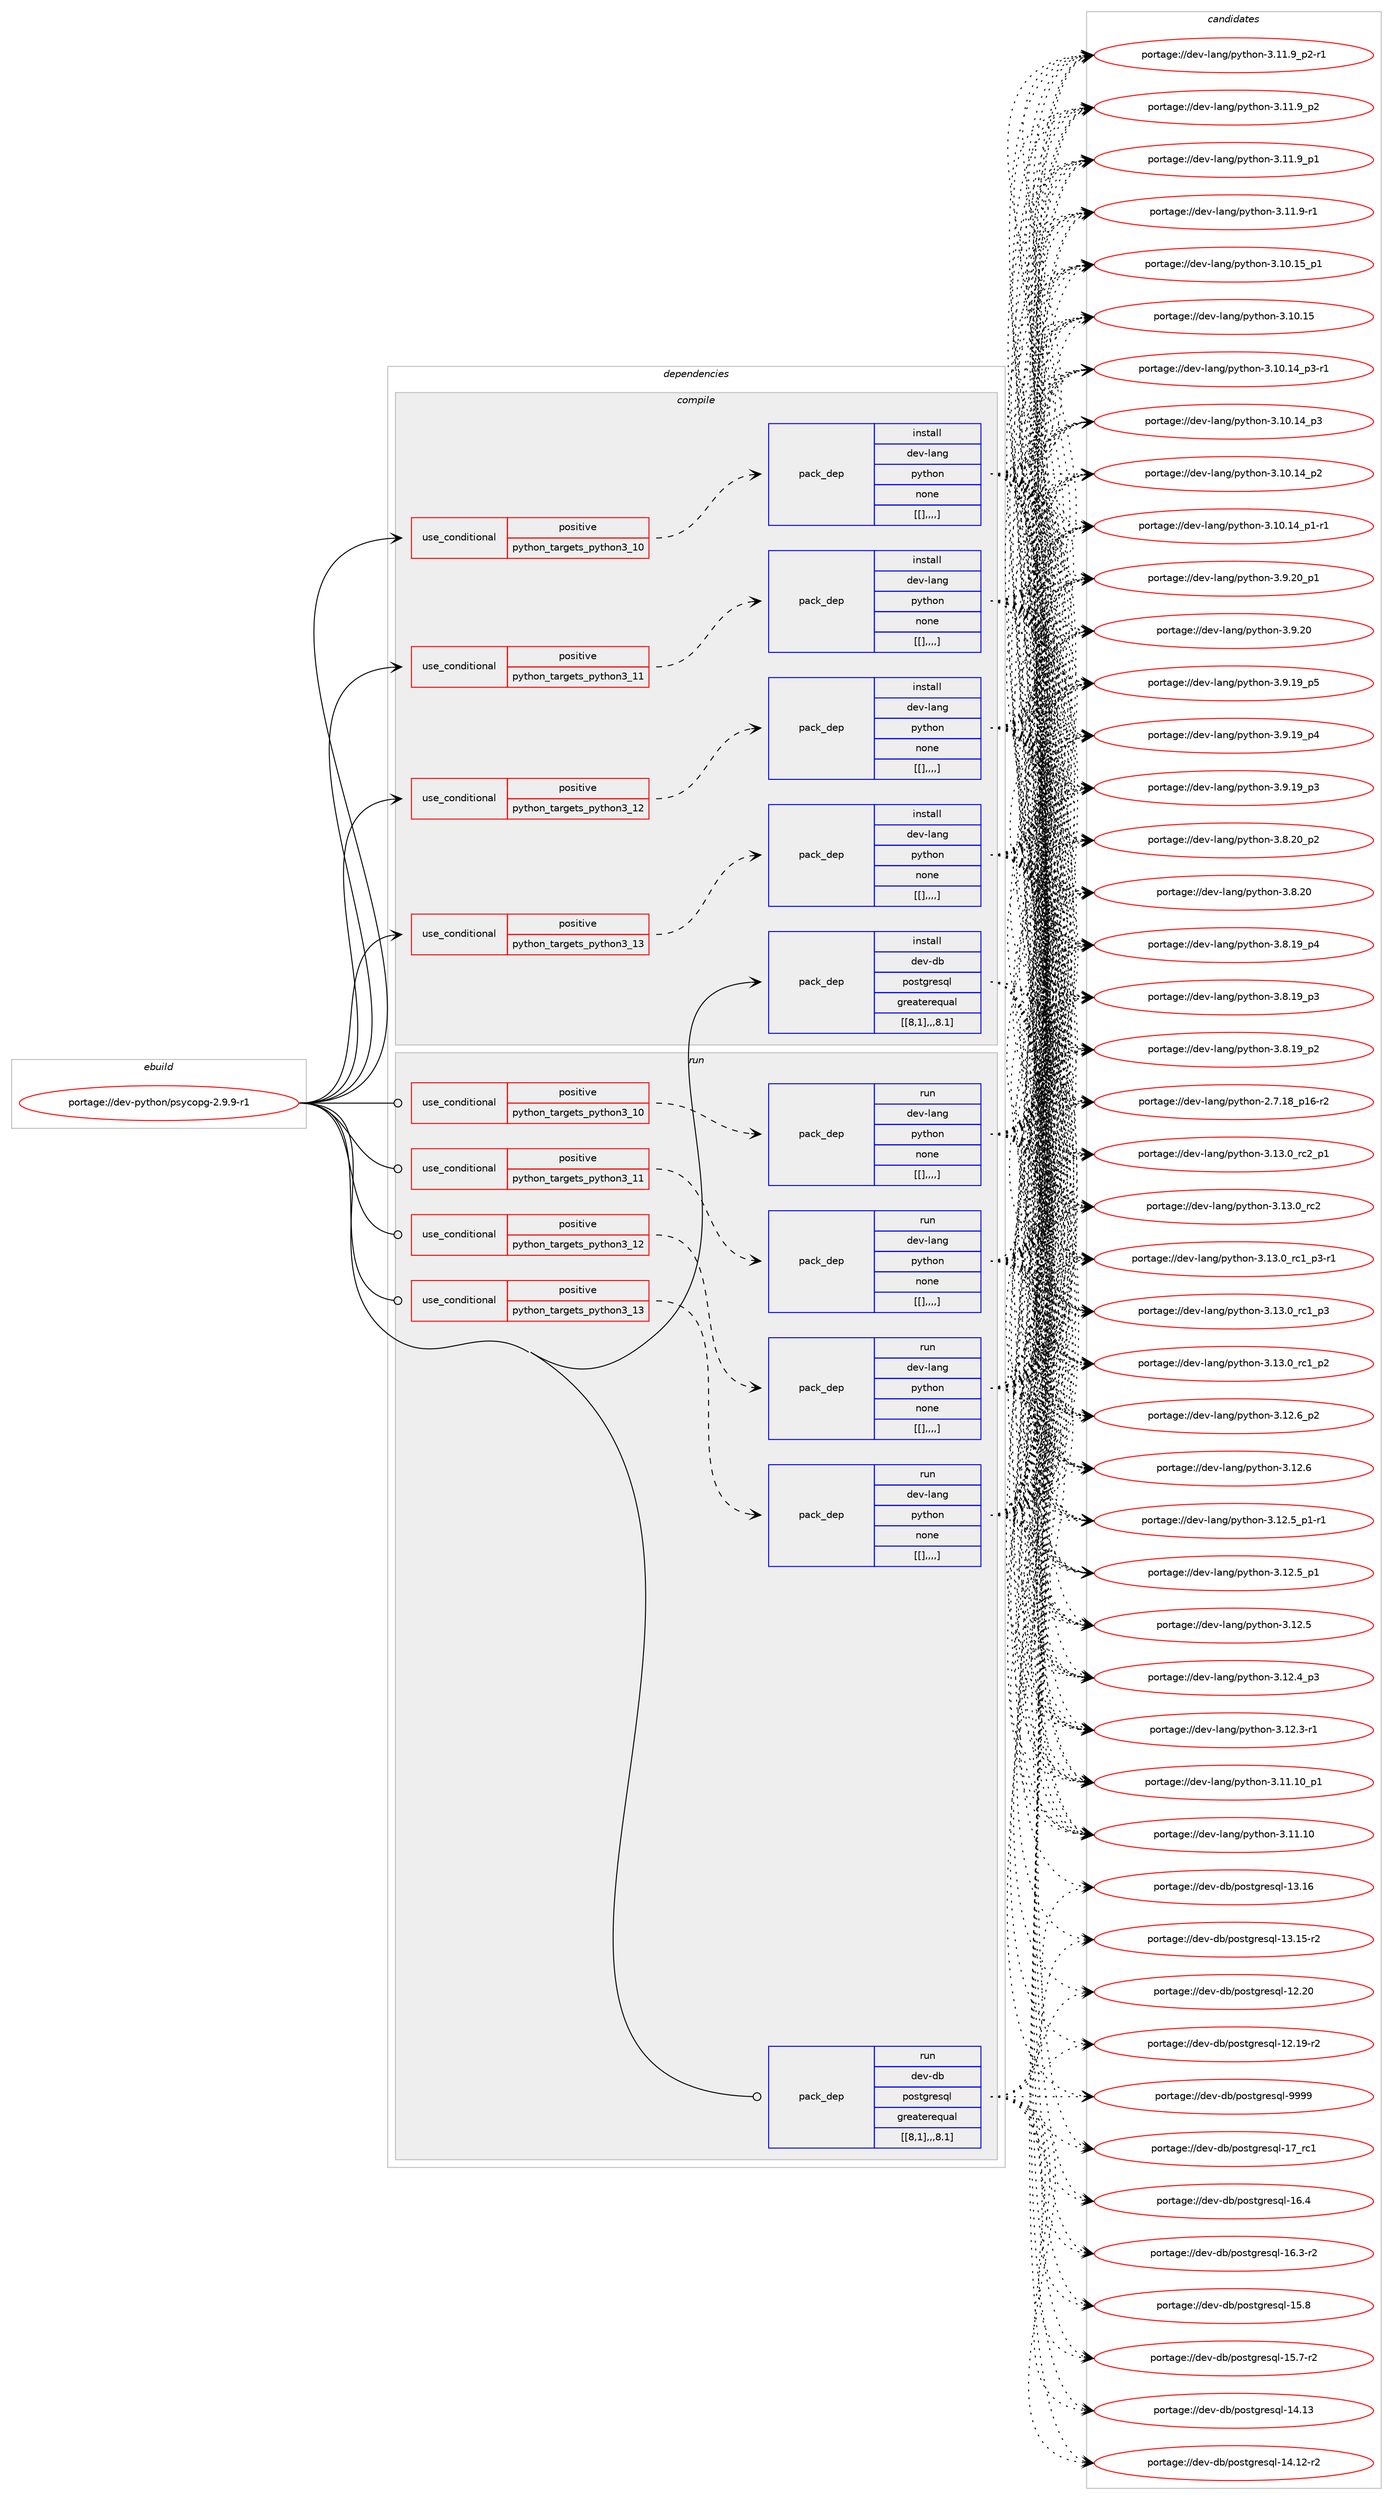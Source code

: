 digraph prolog {

# *************
# Graph options
# *************

newrank=true;
concentrate=true;
compound=true;
graph [rankdir=LR,fontname=Helvetica,fontsize=10,ranksep=1.5];#, ranksep=2.5, nodesep=0.2];
edge  [arrowhead=vee];
node  [fontname=Helvetica,fontsize=10];

# **********
# The ebuild
# **********

subgraph cluster_leftcol {
color=gray;
label=<<i>ebuild</i>>;
id [label="portage://dev-python/psycopg-2.9.9-r1", color=red, width=4, href="../dev-python/psycopg-2.9.9-r1.svg"];
}

# ****************
# The dependencies
# ****************

subgraph cluster_midcol {
color=gray;
label=<<i>dependencies</i>>;
subgraph cluster_compile {
fillcolor="#eeeeee";
style=filled;
label=<<i>compile</i>>;
subgraph cond37808 {
dependency157786 [label=<<TABLE BORDER="0" CELLBORDER="1" CELLSPACING="0" CELLPADDING="4"><TR><TD ROWSPAN="3" CELLPADDING="10">use_conditional</TD></TR><TR><TD>positive</TD></TR><TR><TD>python_targets_python3_10</TD></TR></TABLE>>, shape=none, color=red];
subgraph pack118761 {
dependency157787 [label=<<TABLE BORDER="0" CELLBORDER="1" CELLSPACING="0" CELLPADDING="4" WIDTH="220"><TR><TD ROWSPAN="6" CELLPADDING="30">pack_dep</TD></TR><TR><TD WIDTH="110">install</TD></TR><TR><TD>dev-lang</TD></TR><TR><TD>python</TD></TR><TR><TD>none</TD></TR><TR><TD>[[],,,,]</TD></TR></TABLE>>, shape=none, color=blue];
}
dependency157786:e -> dependency157787:w [weight=20,style="dashed",arrowhead="vee"];
}
id:e -> dependency157786:w [weight=20,style="solid",arrowhead="vee"];
subgraph cond37809 {
dependency157788 [label=<<TABLE BORDER="0" CELLBORDER="1" CELLSPACING="0" CELLPADDING="4"><TR><TD ROWSPAN="3" CELLPADDING="10">use_conditional</TD></TR><TR><TD>positive</TD></TR><TR><TD>python_targets_python3_11</TD></TR></TABLE>>, shape=none, color=red];
subgraph pack118762 {
dependency157789 [label=<<TABLE BORDER="0" CELLBORDER="1" CELLSPACING="0" CELLPADDING="4" WIDTH="220"><TR><TD ROWSPAN="6" CELLPADDING="30">pack_dep</TD></TR><TR><TD WIDTH="110">install</TD></TR><TR><TD>dev-lang</TD></TR><TR><TD>python</TD></TR><TR><TD>none</TD></TR><TR><TD>[[],,,,]</TD></TR></TABLE>>, shape=none, color=blue];
}
dependency157788:e -> dependency157789:w [weight=20,style="dashed",arrowhead="vee"];
}
id:e -> dependency157788:w [weight=20,style="solid",arrowhead="vee"];
subgraph cond37810 {
dependency157790 [label=<<TABLE BORDER="0" CELLBORDER="1" CELLSPACING="0" CELLPADDING="4"><TR><TD ROWSPAN="3" CELLPADDING="10">use_conditional</TD></TR><TR><TD>positive</TD></TR><TR><TD>python_targets_python3_12</TD></TR></TABLE>>, shape=none, color=red];
subgraph pack118763 {
dependency157791 [label=<<TABLE BORDER="0" CELLBORDER="1" CELLSPACING="0" CELLPADDING="4" WIDTH="220"><TR><TD ROWSPAN="6" CELLPADDING="30">pack_dep</TD></TR><TR><TD WIDTH="110">install</TD></TR><TR><TD>dev-lang</TD></TR><TR><TD>python</TD></TR><TR><TD>none</TD></TR><TR><TD>[[],,,,]</TD></TR></TABLE>>, shape=none, color=blue];
}
dependency157790:e -> dependency157791:w [weight=20,style="dashed",arrowhead="vee"];
}
id:e -> dependency157790:w [weight=20,style="solid",arrowhead="vee"];
subgraph cond37811 {
dependency157792 [label=<<TABLE BORDER="0" CELLBORDER="1" CELLSPACING="0" CELLPADDING="4"><TR><TD ROWSPAN="3" CELLPADDING="10">use_conditional</TD></TR><TR><TD>positive</TD></TR><TR><TD>python_targets_python3_13</TD></TR></TABLE>>, shape=none, color=red];
subgraph pack118764 {
dependency157793 [label=<<TABLE BORDER="0" CELLBORDER="1" CELLSPACING="0" CELLPADDING="4" WIDTH="220"><TR><TD ROWSPAN="6" CELLPADDING="30">pack_dep</TD></TR><TR><TD WIDTH="110">install</TD></TR><TR><TD>dev-lang</TD></TR><TR><TD>python</TD></TR><TR><TD>none</TD></TR><TR><TD>[[],,,,]</TD></TR></TABLE>>, shape=none, color=blue];
}
dependency157792:e -> dependency157793:w [weight=20,style="dashed",arrowhead="vee"];
}
id:e -> dependency157792:w [weight=20,style="solid",arrowhead="vee"];
subgraph pack118765 {
dependency157794 [label=<<TABLE BORDER="0" CELLBORDER="1" CELLSPACING="0" CELLPADDING="4" WIDTH="220"><TR><TD ROWSPAN="6" CELLPADDING="30">pack_dep</TD></TR><TR><TD WIDTH="110">install</TD></TR><TR><TD>dev-db</TD></TR><TR><TD>postgresql</TD></TR><TR><TD>greaterequal</TD></TR><TR><TD>[[8,1],,,8.1]</TD></TR></TABLE>>, shape=none, color=blue];
}
id:e -> dependency157794:w [weight=20,style="solid",arrowhead="vee"];
}
subgraph cluster_compileandrun {
fillcolor="#eeeeee";
style=filled;
label=<<i>compile and run</i>>;
}
subgraph cluster_run {
fillcolor="#eeeeee";
style=filled;
label=<<i>run</i>>;
subgraph cond37812 {
dependency157795 [label=<<TABLE BORDER="0" CELLBORDER="1" CELLSPACING="0" CELLPADDING="4"><TR><TD ROWSPAN="3" CELLPADDING="10">use_conditional</TD></TR><TR><TD>positive</TD></TR><TR><TD>python_targets_python3_10</TD></TR></TABLE>>, shape=none, color=red];
subgraph pack118766 {
dependency157796 [label=<<TABLE BORDER="0" CELLBORDER="1" CELLSPACING="0" CELLPADDING="4" WIDTH="220"><TR><TD ROWSPAN="6" CELLPADDING="30">pack_dep</TD></TR><TR><TD WIDTH="110">run</TD></TR><TR><TD>dev-lang</TD></TR><TR><TD>python</TD></TR><TR><TD>none</TD></TR><TR><TD>[[],,,,]</TD></TR></TABLE>>, shape=none, color=blue];
}
dependency157795:e -> dependency157796:w [weight=20,style="dashed",arrowhead="vee"];
}
id:e -> dependency157795:w [weight=20,style="solid",arrowhead="odot"];
subgraph cond37813 {
dependency157797 [label=<<TABLE BORDER="0" CELLBORDER="1" CELLSPACING="0" CELLPADDING="4"><TR><TD ROWSPAN="3" CELLPADDING="10">use_conditional</TD></TR><TR><TD>positive</TD></TR><TR><TD>python_targets_python3_11</TD></TR></TABLE>>, shape=none, color=red];
subgraph pack118767 {
dependency157798 [label=<<TABLE BORDER="0" CELLBORDER="1" CELLSPACING="0" CELLPADDING="4" WIDTH="220"><TR><TD ROWSPAN="6" CELLPADDING="30">pack_dep</TD></TR><TR><TD WIDTH="110">run</TD></TR><TR><TD>dev-lang</TD></TR><TR><TD>python</TD></TR><TR><TD>none</TD></TR><TR><TD>[[],,,,]</TD></TR></TABLE>>, shape=none, color=blue];
}
dependency157797:e -> dependency157798:w [weight=20,style="dashed",arrowhead="vee"];
}
id:e -> dependency157797:w [weight=20,style="solid",arrowhead="odot"];
subgraph cond37814 {
dependency157799 [label=<<TABLE BORDER="0" CELLBORDER="1" CELLSPACING="0" CELLPADDING="4"><TR><TD ROWSPAN="3" CELLPADDING="10">use_conditional</TD></TR><TR><TD>positive</TD></TR><TR><TD>python_targets_python3_12</TD></TR></TABLE>>, shape=none, color=red];
subgraph pack118768 {
dependency157800 [label=<<TABLE BORDER="0" CELLBORDER="1" CELLSPACING="0" CELLPADDING="4" WIDTH="220"><TR><TD ROWSPAN="6" CELLPADDING="30">pack_dep</TD></TR><TR><TD WIDTH="110">run</TD></TR><TR><TD>dev-lang</TD></TR><TR><TD>python</TD></TR><TR><TD>none</TD></TR><TR><TD>[[],,,,]</TD></TR></TABLE>>, shape=none, color=blue];
}
dependency157799:e -> dependency157800:w [weight=20,style="dashed",arrowhead="vee"];
}
id:e -> dependency157799:w [weight=20,style="solid",arrowhead="odot"];
subgraph cond37815 {
dependency157801 [label=<<TABLE BORDER="0" CELLBORDER="1" CELLSPACING="0" CELLPADDING="4"><TR><TD ROWSPAN="3" CELLPADDING="10">use_conditional</TD></TR><TR><TD>positive</TD></TR><TR><TD>python_targets_python3_13</TD></TR></TABLE>>, shape=none, color=red];
subgraph pack118769 {
dependency157802 [label=<<TABLE BORDER="0" CELLBORDER="1" CELLSPACING="0" CELLPADDING="4" WIDTH="220"><TR><TD ROWSPAN="6" CELLPADDING="30">pack_dep</TD></TR><TR><TD WIDTH="110">run</TD></TR><TR><TD>dev-lang</TD></TR><TR><TD>python</TD></TR><TR><TD>none</TD></TR><TR><TD>[[],,,,]</TD></TR></TABLE>>, shape=none, color=blue];
}
dependency157801:e -> dependency157802:w [weight=20,style="dashed",arrowhead="vee"];
}
id:e -> dependency157801:w [weight=20,style="solid",arrowhead="odot"];
subgraph pack118770 {
dependency157803 [label=<<TABLE BORDER="0" CELLBORDER="1" CELLSPACING="0" CELLPADDING="4" WIDTH="220"><TR><TD ROWSPAN="6" CELLPADDING="30">pack_dep</TD></TR><TR><TD WIDTH="110">run</TD></TR><TR><TD>dev-db</TD></TR><TR><TD>postgresql</TD></TR><TR><TD>greaterequal</TD></TR><TR><TD>[[8,1],,,8.1]</TD></TR></TABLE>>, shape=none, color=blue];
}
id:e -> dependency157803:w [weight=20,style="solid",arrowhead="odot"];
}
}

# **************
# The candidates
# **************

subgraph cluster_choices {
rank=same;
color=gray;
label=<<i>candidates</i>>;

subgraph choice118761 {
color=black;
nodesep=1;
choice100101118451089711010347112121116104111110455146495146489511499509511249 [label="portage://dev-lang/python-3.13.0_rc2_p1", color=red, width=4,href="../dev-lang/python-3.13.0_rc2_p1.svg"];
choice10010111845108971101034711212111610411111045514649514648951149950 [label="portage://dev-lang/python-3.13.0_rc2", color=red, width=4,href="../dev-lang/python-3.13.0_rc2.svg"];
choice1001011184510897110103471121211161041111104551464951464895114994995112514511449 [label="portage://dev-lang/python-3.13.0_rc1_p3-r1", color=red, width=4,href="../dev-lang/python-3.13.0_rc1_p3-r1.svg"];
choice100101118451089711010347112121116104111110455146495146489511499499511251 [label="portage://dev-lang/python-3.13.0_rc1_p3", color=red, width=4,href="../dev-lang/python-3.13.0_rc1_p3.svg"];
choice100101118451089711010347112121116104111110455146495146489511499499511250 [label="portage://dev-lang/python-3.13.0_rc1_p2", color=red, width=4,href="../dev-lang/python-3.13.0_rc1_p2.svg"];
choice100101118451089711010347112121116104111110455146495046549511250 [label="portage://dev-lang/python-3.12.6_p2", color=red, width=4,href="../dev-lang/python-3.12.6_p2.svg"];
choice10010111845108971101034711212111610411111045514649504654 [label="portage://dev-lang/python-3.12.6", color=red, width=4,href="../dev-lang/python-3.12.6.svg"];
choice1001011184510897110103471121211161041111104551464950465395112494511449 [label="portage://dev-lang/python-3.12.5_p1-r1", color=red, width=4,href="../dev-lang/python-3.12.5_p1-r1.svg"];
choice100101118451089711010347112121116104111110455146495046539511249 [label="portage://dev-lang/python-3.12.5_p1", color=red, width=4,href="../dev-lang/python-3.12.5_p1.svg"];
choice10010111845108971101034711212111610411111045514649504653 [label="portage://dev-lang/python-3.12.5", color=red, width=4,href="../dev-lang/python-3.12.5.svg"];
choice100101118451089711010347112121116104111110455146495046529511251 [label="portage://dev-lang/python-3.12.4_p3", color=red, width=4,href="../dev-lang/python-3.12.4_p3.svg"];
choice100101118451089711010347112121116104111110455146495046514511449 [label="portage://dev-lang/python-3.12.3-r1", color=red, width=4,href="../dev-lang/python-3.12.3-r1.svg"];
choice10010111845108971101034711212111610411111045514649494649489511249 [label="portage://dev-lang/python-3.11.10_p1", color=red, width=4,href="../dev-lang/python-3.11.10_p1.svg"];
choice1001011184510897110103471121211161041111104551464949464948 [label="portage://dev-lang/python-3.11.10", color=red, width=4,href="../dev-lang/python-3.11.10.svg"];
choice1001011184510897110103471121211161041111104551464949465795112504511449 [label="portage://dev-lang/python-3.11.9_p2-r1", color=red, width=4,href="../dev-lang/python-3.11.9_p2-r1.svg"];
choice100101118451089711010347112121116104111110455146494946579511250 [label="portage://dev-lang/python-3.11.9_p2", color=red, width=4,href="../dev-lang/python-3.11.9_p2.svg"];
choice100101118451089711010347112121116104111110455146494946579511249 [label="portage://dev-lang/python-3.11.9_p1", color=red, width=4,href="../dev-lang/python-3.11.9_p1.svg"];
choice100101118451089711010347112121116104111110455146494946574511449 [label="portage://dev-lang/python-3.11.9-r1", color=red, width=4,href="../dev-lang/python-3.11.9-r1.svg"];
choice10010111845108971101034711212111610411111045514649484649539511249 [label="portage://dev-lang/python-3.10.15_p1", color=red, width=4,href="../dev-lang/python-3.10.15_p1.svg"];
choice1001011184510897110103471121211161041111104551464948464953 [label="portage://dev-lang/python-3.10.15", color=red, width=4,href="../dev-lang/python-3.10.15.svg"];
choice100101118451089711010347112121116104111110455146494846495295112514511449 [label="portage://dev-lang/python-3.10.14_p3-r1", color=red, width=4,href="../dev-lang/python-3.10.14_p3-r1.svg"];
choice10010111845108971101034711212111610411111045514649484649529511251 [label="portage://dev-lang/python-3.10.14_p3", color=red, width=4,href="../dev-lang/python-3.10.14_p3.svg"];
choice10010111845108971101034711212111610411111045514649484649529511250 [label="portage://dev-lang/python-3.10.14_p2", color=red, width=4,href="../dev-lang/python-3.10.14_p2.svg"];
choice100101118451089711010347112121116104111110455146494846495295112494511449 [label="portage://dev-lang/python-3.10.14_p1-r1", color=red, width=4,href="../dev-lang/python-3.10.14_p1-r1.svg"];
choice100101118451089711010347112121116104111110455146574650489511249 [label="portage://dev-lang/python-3.9.20_p1", color=red, width=4,href="../dev-lang/python-3.9.20_p1.svg"];
choice10010111845108971101034711212111610411111045514657465048 [label="portage://dev-lang/python-3.9.20", color=red, width=4,href="../dev-lang/python-3.9.20.svg"];
choice100101118451089711010347112121116104111110455146574649579511253 [label="portage://dev-lang/python-3.9.19_p5", color=red, width=4,href="../dev-lang/python-3.9.19_p5.svg"];
choice100101118451089711010347112121116104111110455146574649579511252 [label="portage://dev-lang/python-3.9.19_p4", color=red, width=4,href="../dev-lang/python-3.9.19_p4.svg"];
choice100101118451089711010347112121116104111110455146574649579511251 [label="portage://dev-lang/python-3.9.19_p3", color=red, width=4,href="../dev-lang/python-3.9.19_p3.svg"];
choice100101118451089711010347112121116104111110455146564650489511250 [label="portage://dev-lang/python-3.8.20_p2", color=red, width=4,href="../dev-lang/python-3.8.20_p2.svg"];
choice10010111845108971101034711212111610411111045514656465048 [label="portage://dev-lang/python-3.8.20", color=red, width=4,href="../dev-lang/python-3.8.20.svg"];
choice100101118451089711010347112121116104111110455146564649579511252 [label="portage://dev-lang/python-3.8.19_p4", color=red, width=4,href="../dev-lang/python-3.8.19_p4.svg"];
choice100101118451089711010347112121116104111110455146564649579511251 [label="portage://dev-lang/python-3.8.19_p3", color=red, width=4,href="../dev-lang/python-3.8.19_p3.svg"];
choice100101118451089711010347112121116104111110455146564649579511250 [label="portage://dev-lang/python-3.8.19_p2", color=red, width=4,href="../dev-lang/python-3.8.19_p2.svg"];
choice100101118451089711010347112121116104111110455046554649569511249544511450 [label="portage://dev-lang/python-2.7.18_p16-r2", color=red, width=4,href="../dev-lang/python-2.7.18_p16-r2.svg"];
dependency157787:e -> choice100101118451089711010347112121116104111110455146495146489511499509511249:w [style=dotted,weight="100"];
dependency157787:e -> choice10010111845108971101034711212111610411111045514649514648951149950:w [style=dotted,weight="100"];
dependency157787:e -> choice1001011184510897110103471121211161041111104551464951464895114994995112514511449:w [style=dotted,weight="100"];
dependency157787:e -> choice100101118451089711010347112121116104111110455146495146489511499499511251:w [style=dotted,weight="100"];
dependency157787:e -> choice100101118451089711010347112121116104111110455146495146489511499499511250:w [style=dotted,weight="100"];
dependency157787:e -> choice100101118451089711010347112121116104111110455146495046549511250:w [style=dotted,weight="100"];
dependency157787:e -> choice10010111845108971101034711212111610411111045514649504654:w [style=dotted,weight="100"];
dependency157787:e -> choice1001011184510897110103471121211161041111104551464950465395112494511449:w [style=dotted,weight="100"];
dependency157787:e -> choice100101118451089711010347112121116104111110455146495046539511249:w [style=dotted,weight="100"];
dependency157787:e -> choice10010111845108971101034711212111610411111045514649504653:w [style=dotted,weight="100"];
dependency157787:e -> choice100101118451089711010347112121116104111110455146495046529511251:w [style=dotted,weight="100"];
dependency157787:e -> choice100101118451089711010347112121116104111110455146495046514511449:w [style=dotted,weight="100"];
dependency157787:e -> choice10010111845108971101034711212111610411111045514649494649489511249:w [style=dotted,weight="100"];
dependency157787:e -> choice1001011184510897110103471121211161041111104551464949464948:w [style=dotted,weight="100"];
dependency157787:e -> choice1001011184510897110103471121211161041111104551464949465795112504511449:w [style=dotted,weight="100"];
dependency157787:e -> choice100101118451089711010347112121116104111110455146494946579511250:w [style=dotted,weight="100"];
dependency157787:e -> choice100101118451089711010347112121116104111110455146494946579511249:w [style=dotted,weight="100"];
dependency157787:e -> choice100101118451089711010347112121116104111110455146494946574511449:w [style=dotted,weight="100"];
dependency157787:e -> choice10010111845108971101034711212111610411111045514649484649539511249:w [style=dotted,weight="100"];
dependency157787:e -> choice1001011184510897110103471121211161041111104551464948464953:w [style=dotted,weight="100"];
dependency157787:e -> choice100101118451089711010347112121116104111110455146494846495295112514511449:w [style=dotted,weight="100"];
dependency157787:e -> choice10010111845108971101034711212111610411111045514649484649529511251:w [style=dotted,weight="100"];
dependency157787:e -> choice10010111845108971101034711212111610411111045514649484649529511250:w [style=dotted,weight="100"];
dependency157787:e -> choice100101118451089711010347112121116104111110455146494846495295112494511449:w [style=dotted,weight="100"];
dependency157787:e -> choice100101118451089711010347112121116104111110455146574650489511249:w [style=dotted,weight="100"];
dependency157787:e -> choice10010111845108971101034711212111610411111045514657465048:w [style=dotted,weight="100"];
dependency157787:e -> choice100101118451089711010347112121116104111110455146574649579511253:w [style=dotted,weight="100"];
dependency157787:e -> choice100101118451089711010347112121116104111110455146574649579511252:w [style=dotted,weight="100"];
dependency157787:e -> choice100101118451089711010347112121116104111110455146574649579511251:w [style=dotted,weight="100"];
dependency157787:e -> choice100101118451089711010347112121116104111110455146564650489511250:w [style=dotted,weight="100"];
dependency157787:e -> choice10010111845108971101034711212111610411111045514656465048:w [style=dotted,weight="100"];
dependency157787:e -> choice100101118451089711010347112121116104111110455146564649579511252:w [style=dotted,weight="100"];
dependency157787:e -> choice100101118451089711010347112121116104111110455146564649579511251:w [style=dotted,weight="100"];
dependency157787:e -> choice100101118451089711010347112121116104111110455146564649579511250:w [style=dotted,weight="100"];
dependency157787:e -> choice100101118451089711010347112121116104111110455046554649569511249544511450:w [style=dotted,weight="100"];
}
subgraph choice118762 {
color=black;
nodesep=1;
choice100101118451089711010347112121116104111110455146495146489511499509511249 [label="portage://dev-lang/python-3.13.0_rc2_p1", color=red, width=4,href="../dev-lang/python-3.13.0_rc2_p1.svg"];
choice10010111845108971101034711212111610411111045514649514648951149950 [label="portage://dev-lang/python-3.13.0_rc2", color=red, width=4,href="../dev-lang/python-3.13.0_rc2.svg"];
choice1001011184510897110103471121211161041111104551464951464895114994995112514511449 [label="portage://dev-lang/python-3.13.0_rc1_p3-r1", color=red, width=4,href="../dev-lang/python-3.13.0_rc1_p3-r1.svg"];
choice100101118451089711010347112121116104111110455146495146489511499499511251 [label="portage://dev-lang/python-3.13.0_rc1_p3", color=red, width=4,href="../dev-lang/python-3.13.0_rc1_p3.svg"];
choice100101118451089711010347112121116104111110455146495146489511499499511250 [label="portage://dev-lang/python-3.13.0_rc1_p2", color=red, width=4,href="../dev-lang/python-3.13.0_rc1_p2.svg"];
choice100101118451089711010347112121116104111110455146495046549511250 [label="portage://dev-lang/python-3.12.6_p2", color=red, width=4,href="../dev-lang/python-3.12.6_p2.svg"];
choice10010111845108971101034711212111610411111045514649504654 [label="portage://dev-lang/python-3.12.6", color=red, width=4,href="../dev-lang/python-3.12.6.svg"];
choice1001011184510897110103471121211161041111104551464950465395112494511449 [label="portage://dev-lang/python-3.12.5_p1-r1", color=red, width=4,href="../dev-lang/python-3.12.5_p1-r1.svg"];
choice100101118451089711010347112121116104111110455146495046539511249 [label="portage://dev-lang/python-3.12.5_p1", color=red, width=4,href="../dev-lang/python-3.12.5_p1.svg"];
choice10010111845108971101034711212111610411111045514649504653 [label="portage://dev-lang/python-3.12.5", color=red, width=4,href="../dev-lang/python-3.12.5.svg"];
choice100101118451089711010347112121116104111110455146495046529511251 [label="portage://dev-lang/python-3.12.4_p3", color=red, width=4,href="../dev-lang/python-3.12.4_p3.svg"];
choice100101118451089711010347112121116104111110455146495046514511449 [label="portage://dev-lang/python-3.12.3-r1", color=red, width=4,href="../dev-lang/python-3.12.3-r1.svg"];
choice10010111845108971101034711212111610411111045514649494649489511249 [label="portage://dev-lang/python-3.11.10_p1", color=red, width=4,href="../dev-lang/python-3.11.10_p1.svg"];
choice1001011184510897110103471121211161041111104551464949464948 [label="portage://dev-lang/python-3.11.10", color=red, width=4,href="../dev-lang/python-3.11.10.svg"];
choice1001011184510897110103471121211161041111104551464949465795112504511449 [label="portage://dev-lang/python-3.11.9_p2-r1", color=red, width=4,href="../dev-lang/python-3.11.9_p2-r1.svg"];
choice100101118451089711010347112121116104111110455146494946579511250 [label="portage://dev-lang/python-3.11.9_p2", color=red, width=4,href="../dev-lang/python-3.11.9_p2.svg"];
choice100101118451089711010347112121116104111110455146494946579511249 [label="portage://dev-lang/python-3.11.9_p1", color=red, width=4,href="../dev-lang/python-3.11.9_p1.svg"];
choice100101118451089711010347112121116104111110455146494946574511449 [label="portage://dev-lang/python-3.11.9-r1", color=red, width=4,href="../dev-lang/python-3.11.9-r1.svg"];
choice10010111845108971101034711212111610411111045514649484649539511249 [label="portage://dev-lang/python-3.10.15_p1", color=red, width=4,href="../dev-lang/python-3.10.15_p1.svg"];
choice1001011184510897110103471121211161041111104551464948464953 [label="portage://dev-lang/python-3.10.15", color=red, width=4,href="../dev-lang/python-3.10.15.svg"];
choice100101118451089711010347112121116104111110455146494846495295112514511449 [label="portage://dev-lang/python-3.10.14_p3-r1", color=red, width=4,href="../dev-lang/python-3.10.14_p3-r1.svg"];
choice10010111845108971101034711212111610411111045514649484649529511251 [label="portage://dev-lang/python-3.10.14_p3", color=red, width=4,href="../dev-lang/python-3.10.14_p3.svg"];
choice10010111845108971101034711212111610411111045514649484649529511250 [label="portage://dev-lang/python-3.10.14_p2", color=red, width=4,href="../dev-lang/python-3.10.14_p2.svg"];
choice100101118451089711010347112121116104111110455146494846495295112494511449 [label="portage://dev-lang/python-3.10.14_p1-r1", color=red, width=4,href="../dev-lang/python-3.10.14_p1-r1.svg"];
choice100101118451089711010347112121116104111110455146574650489511249 [label="portage://dev-lang/python-3.9.20_p1", color=red, width=4,href="../dev-lang/python-3.9.20_p1.svg"];
choice10010111845108971101034711212111610411111045514657465048 [label="portage://dev-lang/python-3.9.20", color=red, width=4,href="../dev-lang/python-3.9.20.svg"];
choice100101118451089711010347112121116104111110455146574649579511253 [label="portage://dev-lang/python-3.9.19_p5", color=red, width=4,href="../dev-lang/python-3.9.19_p5.svg"];
choice100101118451089711010347112121116104111110455146574649579511252 [label="portage://dev-lang/python-3.9.19_p4", color=red, width=4,href="../dev-lang/python-3.9.19_p4.svg"];
choice100101118451089711010347112121116104111110455146574649579511251 [label="portage://dev-lang/python-3.9.19_p3", color=red, width=4,href="../dev-lang/python-3.9.19_p3.svg"];
choice100101118451089711010347112121116104111110455146564650489511250 [label="portage://dev-lang/python-3.8.20_p2", color=red, width=4,href="../dev-lang/python-3.8.20_p2.svg"];
choice10010111845108971101034711212111610411111045514656465048 [label="portage://dev-lang/python-3.8.20", color=red, width=4,href="../dev-lang/python-3.8.20.svg"];
choice100101118451089711010347112121116104111110455146564649579511252 [label="portage://dev-lang/python-3.8.19_p4", color=red, width=4,href="../dev-lang/python-3.8.19_p4.svg"];
choice100101118451089711010347112121116104111110455146564649579511251 [label="portage://dev-lang/python-3.8.19_p3", color=red, width=4,href="../dev-lang/python-3.8.19_p3.svg"];
choice100101118451089711010347112121116104111110455146564649579511250 [label="portage://dev-lang/python-3.8.19_p2", color=red, width=4,href="../dev-lang/python-3.8.19_p2.svg"];
choice100101118451089711010347112121116104111110455046554649569511249544511450 [label="portage://dev-lang/python-2.7.18_p16-r2", color=red, width=4,href="../dev-lang/python-2.7.18_p16-r2.svg"];
dependency157789:e -> choice100101118451089711010347112121116104111110455146495146489511499509511249:w [style=dotted,weight="100"];
dependency157789:e -> choice10010111845108971101034711212111610411111045514649514648951149950:w [style=dotted,weight="100"];
dependency157789:e -> choice1001011184510897110103471121211161041111104551464951464895114994995112514511449:w [style=dotted,weight="100"];
dependency157789:e -> choice100101118451089711010347112121116104111110455146495146489511499499511251:w [style=dotted,weight="100"];
dependency157789:e -> choice100101118451089711010347112121116104111110455146495146489511499499511250:w [style=dotted,weight="100"];
dependency157789:e -> choice100101118451089711010347112121116104111110455146495046549511250:w [style=dotted,weight="100"];
dependency157789:e -> choice10010111845108971101034711212111610411111045514649504654:w [style=dotted,weight="100"];
dependency157789:e -> choice1001011184510897110103471121211161041111104551464950465395112494511449:w [style=dotted,weight="100"];
dependency157789:e -> choice100101118451089711010347112121116104111110455146495046539511249:w [style=dotted,weight="100"];
dependency157789:e -> choice10010111845108971101034711212111610411111045514649504653:w [style=dotted,weight="100"];
dependency157789:e -> choice100101118451089711010347112121116104111110455146495046529511251:w [style=dotted,weight="100"];
dependency157789:e -> choice100101118451089711010347112121116104111110455146495046514511449:w [style=dotted,weight="100"];
dependency157789:e -> choice10010111845108971101034711212111610411111045514649494649489511249:w [style=dotted,weight="100"];
dependency157789:e -> choice1001011184510897110103471121211161041111104551464949464948:w [style=dotted,weight="100"];
dependency157789:e -> choice1001011184510897110103471121211161041111104551464949465795112504511449:w [style=dotted,weight="100"];
dependency157789:e -> choice100101118451089711010347112121116104111110455146494946579511250:w [style=dotted,weight="100"];
dependency157789:e -> choice100101118451089711010347112121116104111110455146494946579511249:w [style=dotted,weight="100"];
dependency157789:e -> choice100101118451089711010347112121116104111110455146494946574511449:w [style=dotted,weight="100"];
dependency157789:e -> choice10010111845108971101034711212111610411111045514649484649539511249:w [style=dotted,weight="100"];
dependency157789:e -> choice1001011184510897110103471121211161041111104551464948464953:w [style=dotted,weight="100"];
dependency157789:e -> choice100101118451089711010347112121116104111110455146494846495295112514511449:w [style=dotted,weight="100"];
dependency157789:e -> choice10010111845108971101034711212111610411111045514649484649529511251:w [style=dotted,weight="100"];
dependency157789:e -> choice10010111845108971101034711212111610411111045514649484649529511250:w [style=dotted,weight="100"];
dependency157789:e -> choice100101118451089711010347112121116104111110455146494846495295112494511449:w [style=dotted,weight="100"];
dependency157789:e -> choice100101118451089711010347112121116104111110455146574650489511249:w [style=dotted,weight="100"];
dependency157789:e -> choice10010111845108971101034711212111610411111045514657465048:w [style=dotted,weight="100"];
dependency157789:e -> choice100101118451089711010347112121116104111110455146574649579511253:w [style=dotted,weight="100"];
dependency157789:e -> choice100101118451089711010347112121116104111110455146574649579511252:w [style=dotted,weight="100"];
dependency157789:e -> choice100101118451089711010347112121116104111110455146574649579511251:w [style=dotted,weight="100"];
dependency157789:e -> choice100101118451089711010347112121116104111110455146564650489511250:w [style=dotted,weight="100"];
dependency157789:e -> choice10010111845108971101034711212111610411111045514656465048:w [style=dotted,weight="100"];
dependency157789:e -> choice100101118451089711010347112121116104111110455146564649579511252:w [style=dotted,weight="100"];
dependency157789:e -> choice100101118451089711010347112121116104111110455146564649579511251:w [style=dotted,weight="100"];
dependency157789:e -> choice100101118451089711010347112121116104111110455146564649579511250:w [style=dotted,weight="100"];
dependency157789:e -> choice100101118451089711010347112121116104111110455046554649569511249544511450:w [style=dotted,weight="100"];
}
subgraph choice118763 {
color=black;
nodesep=1;
choice100101118451089711010347112121116104111110455146495146489511499509511249 [label="portage://dev-lang/python-3.13.0_rc2_p1", color=red, width=4,href="../dev-lang/python-3.13.0_rc2_p1.svg"];
choice10010111845108971101034711212111610411111045514649514648951149950 [label="portage://dev-lang/python-3.13.0_rc2", color=red, width=4,href="../dev-lang/python-3.13.0_rc2.svg"];
choice1001011184510897110103471121211161041111104551464951464895114994995112514511449 [label="portage://dev-lang/python-3.13.0_rc1_p3-r1", color=red, width=4,href="../dev-lang/python-3.13.0_rc1_p3-r1.svg"];
choice100101118451089711010347112121116104111110455146495146489511499499511251 [label="portage://dev-lang/python-3.13.0_rc1_p3", color=red, width=4,href="../dev-lang/python-3.13.0_rc1_p3.svg"];
choice100101118451089711010347112121116104111110455146495146489511499499511250 [label="portage://dev-lang/python-3.13.0_rc1_p2", color=red, width=4,href="../dev-lang/python-3.13.0_rc1_p2.svg"];
choice100101118451089711010347112121116104111110455146495046549511250 [label="portage://dev-lang/python-3.12.6_p2", color=red, width=4,href="../dev-lang/python-3.12.6_p2.svg"];
choice10010111845108971101034711212111610411111045514649504654 [label="portage://dev-lang/python-3.12.6", color=red, width=4,href="../dev-lang/python-3.12.6.svg"];
choice1001011184510897110103471121211161041111104551464950465395112494511449 [label="portage://dev-lang/python-3.12.5_p1-r1", color=red, width=4,href="../dev-lang/python-3.12.5_p1-r1.svg"];
choice100101118451089711010347112121116104111110455146495046539511249 [label="portage://dev-lang/python-3.12.5_p1", color=red, width=4,href="../dev-lang/python-3.12.5_p1.svg"];
choice10010111845108971101034711212111610411111045514649504653 [label="portage://dev-lang/python-3.12.5", color=red, width=4,href="../dev-lang/python-3.12.5.svg"];
choice100101118451089711010347112121116104111110455146495046529511251 [label="portage://dev-lang/python-3.12.4_p3", color=red, width=4,href="../dev-lang/python-3.12.4_p3.svg"];
choice100101118451089711010347112121116104111110455146495046514511449 [label="portage://dev-lang/python-3.12.3-r1", color=red, width=4,href="../dev-lang/python-3.12.3-r1.svg"];
choice10010111845108971101034711212111610411111045514649494649489511249 [label="portage://dev-lang/python-3.11.10_p1", color=red, width=4,href="../dev-lang/python-3.11.10_p1.svg"];
choice1001011184510897110103471121211161041111104551464949464948 [label="portage://dev-lang/python-3.11.10", color=red, width=4,href="../dev-lang/python-3.11.10.svg"];
choice1001011184510897110103471121211161041111104551464949465795112504511449 [label="portage://dev-lang/python-3.11.9_p2-r1", color=red, width=4,href="../dev-lang/python-3.11.9_p2-r1.svg"];
choice100101118451089711010347112121116104111110455146494946579511250 [label="portage://dev-lang/python-3.11.9_p2", color=red, width=4,href="../dev-lang/python-3.11.9_p2.svg"];
choice100101118451089711010347112121116104111110455146494946579511249 [label="portage://dev-lang/python-3.11.9_p1", color=red, width=4,href="../dev-lang/python-3.11.9_p1.svg"];
choice100101118451089711010347112121116104111110455146494946574511449 [label="portage://dev-lang/python-3.11.9-r1", color=red, width=4,href="../dev-lang/python-3.11.9-r1.svg"];
choice10010111845108971101034711212111610411111045514649484649539511249 [label="portage://dev-lang/python-3.10.15_p1", color=red, width=4,href="../dev-lang/python-3.10.15_p1.svg"];
choice1001011184510897110103471121211161041111104551464948464953 [label="portage://dev-lang/python-3.10.15", color=red, width=4,href="../dev-lang/python-3.10.15.svg"];
choice100101118451089711010347112121116104111110455146494846495295112514511449 [label="portage://dev-lang/python-3.10.14_p3-r1", color=red, width=4,href="../dev-lang/python-3.10.14_p3-r1.svg"];
choice10010111845108971101034711212111610411111045514649484649529511251 [label="portage://dev-lang/python-3.10.14_p3", color=red, width=4,href="../dev-lang/python-3.10.14_p3.svg"];
choice10010111845108971101034711212111610411111045514649484649529511250 [label="portage://dev-lang/python-3.10.14_p2", color=red, width=4,href="../dev-lang/python-3.10.14_p2.svg"];
choice100101118451089711010347112121116104111110455146494846495295112494511449 [label="portage://dev-lang/python-3.10.14_p1-r1", color=red, width=4,href="../dev-lang/python-3.10.14_p1-r1.svg"];
choice100101118451089711010347112121116104111110455146574650489511249 [label="portage://dev-lang/python-3.9.20_p1", color=red, width=4,href="../dev-lang/python-3.9.20_p1.svg"];
choice10010111845108971101034711212111610411111045514657465048 [label="portage://dev-lang/python-3.9.20", color=red, width=4,href="../dev-lang/python-3.9.20.svg"];
choice100101118451089711010347112121116104111110455146574649579511253 [label="portage://dev-lang/python-3.9.19_p5", color=red, width=4,href="../dev-lang/python-3.9.19_p5.svg"];
choice100101118451089711010347112121116104111110455146574649579511252 [label="portage://dev-lang/python-3.9.19_p4", color=red, width=4,href="../dev-lang/python-3.9.19_p4.svg"];
choice100101118451089711010347112121116104111110455146574649579511251 [label="portage://dev-lang/python-3.9.19_p3", color=red, width=4,href="../dev-lang/python-3.9.19_p3.svg"];
choice100101118451089711010347112121116104111110455146564650489511250 [label="portage://dev-lang/python-3.8.20_p2", color=red, width=4,href="../dev-lang/python-3.8.20_p2.svg"];
choice10010111845108971101034711212111610411111045514656465048 [label="portage://dev-lang/python-3.8.20", color=red, width=4,href="../dev-lang/python-3.8.20.svg"];
choice100101118451089711010347112121116104111110455146564649579511252 [label="portage://dev-lang/python-3.8.19_p4", color=red, width=4,href="../dev-lang/python-3.8.19_p4.svg"];
choice100101118451089711010347112121116104111110455146564649579511251 [label="portage://dev-lang/python-3.8.19_p3", color=red, width=4,href="../dev-lang/python-3.8.19_p3.svg"];
choice100101118451089711010347112121116104111110455146564649579511250 [label="portage://dev-lang/python-3.8.19_p2", color=red, width=4,href="../dev-lang/python-3.8.19_p2.svg"];
choice100101118451089711010347112121116104111110455046554649569511249544511450 [label="portage://dev-lang/python-2.7.18_p16-r2", color=red, width=4,href="../dev-lang/python-2.7.18_p16-r2.svg"];
dependency157791:e -> choice100101118451089711010347112121116104111110455146495146489511499509511249:w [style=dotted,weight="100"];
dependency157791:e -> choice10010111845108971101034711212111610411111045514649514648951149950:w [style=dotted,weight="100"];
dependency157791:e -> choice1001011184510897110103471121211161041111104551464951464895114994995112514511449:w [style=dotted,weight="100"];
dependency157791:e -> choice100101118451089711010347112121116104111110455146495146489511499499511251:w [style=dotted,weight="100"];
dependency157791:e -> choice100101118451089711010347112121116104111110455146495146489511499499511250:w [style=dotted,weight="100"];
dependency157791:e -> choice100101118451089711010347112121116104111110455146495046549511250:w [style=dotted,weight="100"];
dependency157791:e -> choice10010111845108971101034711212111610411111045514649504654:w [style=dotted,weight="100"];
dependency157791:e -> choice1001011184510897110103471121211161041111104551464950465395112494511449:w [style=dotted,weight="100"];
dependency157791:e -> choice100101118451089711010347112121116104111110455146495046539511249:w [style=dotted,weight="100"];
dependency157791:e -> choice10010111845108971101034711212111610411111045514649504653:w [style=dotted,weight="100"];
dependency157791:e -> choice100101118451089711010347112121116104111110455146495046529511251:w [style=dotted,weight="100"];
dependency157791:e -> choice100101118451089711010347112121116104111110455146495046514511449:w [style=dotted,weight="100"];
dependency157791:e -> choice10010111845108971101034711212111610411111045514649494649489511249:w [style=dotted,weight="100"];
dependency157791:e -> choice1001011184510897110103471121211161041111104551464949464948:w [style=dotted,weight="100"];
dependency157791:e -> choice1001011184510897110103471121211161041111104551464949465795112504511449:w [style=dotted,weight="100"];
dependency157791:e -> choice100101118451089711010347112121116104111110455146494946579511250:w [style=dotted,weight="100"];
dependency157791:e -> choice100101118451089711010347112121116104111110455146494946579511249:w [style=dotted,weight="100"];
dependency157791:e -> choice100101118451089711010347112121116104111110455146494946574511449:w [style=dotted,weight="100"];
dependency157791:e -> choice10010111845108971101034711212111610411111045514649484649539511249:w [style=dotted,weight="100"];
dependency157791:e -> choice1001011184510897110103471121211161041111104551464948464953:w [style=dotted,weight="100"];
dependency157791:e -> choice100101118451089711010347112121116104111110455146494846495295112514511449:w [style=dotted,weight="100"];
dependency157791:e -> choice10010111845108971101034711212111610411111045514649484649529511251:w [style=dotted,weight="100"];
dependency157791:e -> choice10010111845108971101034711212111610411111045514649484649529511250:w [style=dotted,weight="100"];
dependency157791:e -> choice100101118451089711010347112121116104111110455146494846495295112494511449:w [style=dotted,weight="100"];
dependency157791:e -> choice100101118451089711010347112121116104111110455146574650489511249:w [style=dotted,weight="100"];
dependency157791:e -> choice10010111845108971101034711212111610411111045514657465048:w [style=dotted,weight="100"];
dependency157791:e -> choice100101118451089711010347112121116104111110455146574649579511253:w [style=dotted,weight="100"];
dependency157791:e -> choice100101118451089711010347112121116104111110455146574649579511252:w [style=dotted,weight="100"];
dependency157791:e -> choice100101118451089711010347112121116104111110455146574649579511251:w [style=dotted,weight="100"];
dependency157791:e -> choice100101118451089711010347112121116104111110455146564650489511250:w [style=dotted,weight="100"];
dependency157791:e -> choice10010111845108971101034711212111610411111045514656465048:w [style=dotted,weight="100"];
dependency157791:e -> choice100101118451089711010347112121116104111110455146564649579511252:w [style=dotted,weight="100"];
dependency157791:e -> choice100101118451089711010347112121116104111110455146564649579511251:w [style=dotted,weight="100"];
dependency157791:e -> choice100101118451089711010347112121116104111110455146564649579511250:w [style=dotted,weight="100"];
dependency157791:e -> choice100101118451089711010347112121116104111110455046554649569511249544511450:w [style=dotted,weight="100"];
}
subgraph choice118764 {
color=black;
nodesep=1;
choice100101118451089711010347112121116104111110455146495146489511499509511249 [label="portage://dev-lang/python-3.13.0_rc2_p1", color=red, width=4,href="../dev-lang/python-3.13.0_rc2_p1.svg"];
choice10010111845108971101034711212111610411111045514649514648951149950 [label="portage://dev-lang/python-3.13.0_rc2", color=red, width=4,href="../dev-lang/python-3.13.0_rc2.svg"];
choice1001011184510897110103471121211161041111104551464951464895114994995112514511449 [label="portage://dev-lang/python-3.13.0_rc1_p3-r1", color=red, width=4,href="../dev-lang/python-3.13.0_rc1_p3-r1.svg"];
choice100101118451089711010347112121116104111110455146495146489511499499511251 [label="portage://dev-lang/python-3.13.0_rc1_p3", color=red, width=4,href="../dev-lang/python-3.13.0_rc1_p3.svg"];
choice100101118451089711010347112121116104111110455146495146489511499499511250 [label="portage://dev-lang/python-3.13.0_rc1_p2", color=red, width=4,href="../dev-lang/python-3.13.0_rc1_p2.svg"];
choice100101118451089711010347112121116104111110455146495046549511250 [label="portage://dev-lang/python-3.12.6_p2", color=red, width=4,href="../dev-lang/python-3.12.6_p2.svg"];
choice10010111845108971101034711212111610411111045514649504654 [label="portage://dev-lang/python-3.12.6", color=red, width=4,href="../dev-lang/python-3.12.6.svg"];
choice1001011184510897110103471121211161041111104551464950465395112494511449 [label="portage://dev-lang/python-3.12.5_p1-r1", color=red, width=4,href="../dev-lang/python-3.12.5_p1-r1.svg"];
choice100101118451089711010347112121116104111110455146495046539511249 [label="portage://dev-lang/python-3.12.5_p1", color=red, width=4,href="../dev-lang/python-3.12.5_p1.svg"];
choice10010111845108971101034711212111610411111045514649504653 [label="portage://dev-lang/python-3.12.5", color=red, width=4,href="../dev-lang/python-3.12.5.svg"];
choice100101118451089711010347112121116104111110455146495046529511251 [label="portage://dev-lang/python-3.12.4_p3", color=red, width=4,href="../dev-lang/python-3.12.4_p3.svg"];
choice100101118451089711010347112121116104111110455146495046514511449 [label="portage://dev-lang/python-3.12.3-r1", color=red, width=4,href="../dev-lang/python-3.12.3-r1.svg"];
choice10010111845108971101034711212111610411111045514649494649489511249 [label="portage://dev-lang/python-3.11.10_p1", color=red, width=4,href="../dev-lang/python-3.11.10_p1.svg"];
choice1001011184510897110103471121211161041111104551464949464948 [label="portage://dev-lang/python-3.11.10", color=red, width=4,href="../dev-lang/python-3.11.10.svg"];
choice1001011184510897110103471121211161041111104551464949465795112504511449 [label="portage://dev-lang/python-3.11.9_p2-r1", color=red, width=4,href="../dev-lang/python-3.11.9_p2-r1.svg"];
choice100101118451089711010347112121116104111110455146494946579511250 [label="portage://dev-lang/python-3.11.9_p2", color=red, width=4,href="../dev-lang/python-3.11.9_p2.svg"];
choice100101118451089711010347112121116104111110455146494946579511249 [label="portage://dev-lang/python-3.11.9_p1", color=red, width=4,href="../dev-lang/python-3.11.9_p1.svg"];
choice100101118451089711010347112121116104111110455146494946574511449 [label="portage://dev-lang/python-3.11.9-r1", color=red, width=4,href="../dev-lang/python-3.11.9-r1.svg"];
choice10010111845108971101034711212111610411111045514649484649539511249 [label="portage://dev-lang/python-3.10.15_p1", color=red, width=4,href="../dev-lang/python-3.10.15_p1.svg"];
choice1001011184510897110103471121211161041111104551464948464953 [label="portage://dev-lang/python-3.10.15", color=red, width=4,href="../dev-lang/python-3.10.15.svg"];
choice100101118451089711010347112121116104111110455146494846495295112514511449 [label="portage://dev-lang/python-3.10.14_p3-r1", color=red, width=4,href="../dev-lang/python-3.10.14_p3-r1.svg"];
choice10010111845108971101034711212111610411111045514649484649529511251 [label="portage://dev-lang/python-3.10.14_p3", color=red, width=4,href="../dev-lang/python-3.10.14_p3.svg"];
choice10010111845108971101034711212111610411111045514649484649529511250 [label="portage://dev-lang/python-3.10.14_p2", color=red, width=4,href="../dev-lang/python-3.10.14_p2.svg"];
choice100101118451089711010347112121116104111110455146494846495295112494511449 [label="portage://dev-lang/python-3.10.14_p1-r1", color=red, width=4,href="../dev-lang/python-3.10.14_p1-r1.svg"];
choice100101118451089711010347112121116104111110455146574650489511249 [label="portage://dev-lang/python-3.9.20_p1", color=red, width=4,href="../dev-lang/python-3.9.20_p1.svg"];
choice10010111845108971101034711212111610411111045514657465048 [label="portage://dev-lang/python-3.9.20", color=red, width=4,href="../dev-lang/python-3.9.20.svg"];
choice100101118451089711010347112121116104111110455146574649579511253 [label="portage://dev-lang/python-3.9.19_p5", color=red, width=4,href="../dev-lang/python-3.9.19_p5.svg"];
choice100101118451089711010347112121116104111110455146574649579511252 [label="portage://dev-lang/python-3.9.19_p4", color=red, width=4,href="../dev-lang/python-3.9.19_p4.svg"];
choice100101118451089711010347112121116104111110455146574649579511251 [label="portage://dev-lang/python-3.9.19_p3", color=red, width=4,href="../dev-lang/python-3.9.19_p3.svg"];
choice100101118451089711010347112121116104111110455146564650489511250 [label="portage://dev-lang/python-3.8.20_p2", color=red, width=4,href="../dev-lang/python-3.8.20_p2.svg"];
choice10010111845108971101034711212111610411111045514656465048 [label="portage://dev-lang/python-3.8.20", color=red, width=4,href="../dev-lang/python-3.8.20.svg"];
choice100101118451089711010347112121116104111110455146564649579511252 [label="portage://dev-lang/python-3.8.19_p4", color=red, width=4,href="../dev-lang/python-3.8.19_p4.svg"];
choice100101118451089711010347112121116104111110455146564649579511251 [label="portage://dev-lang/python-3.8.19_p3", color=red, width=4,href="../dev-lang/python-3.8.19_p3.svg"];
choice100101118451089711010347112121116104111110455146564649579511250 [label="portage://dev-lang/python-3.8.19_p2", color=red, width=4,href="../dev-lang/python-3.8.19_p2.svg"];
choice100101118451089711010347112121116104111110455046554649569511249544511450 [label="portage://dev-lang/python-2.7.18_p16-r2", color=red, width=4,href="../dev-lang/python-2.7.18_p16-r2.svg"];
dependency157793:e -> choice100101118451089711010347112121116104111110455146495146489511499509511249:w [style=dotted,weight="100"];
dependency157793:e -> choice10010111845108971101034711212111610411111045514649514648951149950:w [style=dotted,weight="100"];
dependency157793:e -> choice1001011184510897110103471121211161041111104551464951464895114994995112514511449:w [style=dotted,weight="100"];
dependency157793:e -> choice100101118451089711010347112121116104111110455146495146489511499499511251:w [style=dotted,weight="100"];
dependency157793:e -> choice100101118451089711010347112121116104111110455146495146489511499499511250:w [style=dotted,weight="100"];
dependency157793:e -> choice100101118451089711010347112121116104111110455146495046549511250:w [style=dotted,weight="100"];
dependency157793:e -> choice10010111845108971101034711212111610411111045514649504654:w [style=dotted,weight="100"];
dependency157793:e -> choice1001011184510897110103471121211161041111104551464950465395112494511449:w [style=dotted,weight="100"];
dependency157793:e -> choice100101118451089711010347112121116104111110455146495046539511249:w [style=dotted,weight="100"];
dependency157793:e -> choice10010111845108971101034711212111610411111045514649504653:w [style=dotted,weight="100"];
dependency157793:e -> choice100101118451089711010347112121116104111110455146495046529511251:w [style=dotted,weight="100"];
dependency157793:e -> choice100101118451089711010347112121116104111110455146495046514511449:w [style=dotted,weight="100"];
dependency157793:e -> choice10010111845108971101034711212111610411111045514649494649489511249:w [style=dotted,weight="100"];
dependency157793:e -> choice1001011184510897110103471121211161041111104551464949464948:w [style=dotted,weight="100"];
dependency157793:e -> choice1001011184510897110103471121211161041111104551464949465795112504511449:w [style=dotted,weight="100"];
dependency157793:e -> choice100101118451089711010347112121116104111110455146494946579511250:w [style=dotted,weight="100"];
dependency157793:e -> choice100101118451089711010347112121116104111110455146494946579511249:w [style=dotted,weight="100"];
dependency157793:e -> choice100101118451089711010347112121116104111110455146494946574511449:w [style=dotted,weight="100"];
dependency157793:e -> choice10010111845108971101034711212111610411111045514649484649539511249:w [style=dotted,weight="100"];
dependency157793:e -> choice1001011184510897110103471121211161041111104551464948464953:w [style=dotted,weight="100"];
dependency157793:e -> choice100101118451089711010347112121116104111110455146494846495295112514511449:w [style=dotted,weight="100"];
dependency157793:e -> choice10010111845108971101034711212111610411111045514649484649529511251:w [style=dotted,weight="100"];
dependency157793:e -> choice10010111845108971101034711212111610411111045514649484649529511250:w [style=dotted,weight="100"];
dependency157793:e -> choice100101118451089711010347112121116104111110455146494846495295112494511449:w [style=dotted,weight="100"];
dependency157793:e -> choice100101118451089711010347112121116104111110455146574650489511249:w [style=dotted,weight="100"];
dependency157793:e -> choice10010111845108971101034711212111610411111045514657465048:w [style=dotted,weight="100"];
dependency157793:e -> choice100101118451089711010347112121116104111110455146574649579511253:w [style=dotted,weight="100"];
dependency157793:e -> choice100101118451089711010347112121116104111110455146574649579511252:w [style=dotted,weight="100"];
dependency157793:e -> choice100101118451089711010347112121116104111110455146574649579511251:w [style=dotted,weight="100"];
dependency157793:e -> choice100101118451089711010347112121116104111110455146564650489511250:w [style=dotted,weight="100"];
dependency157793:e -> choice10010111845108971101034711212111610411111045514656465048:w [style=dotted,weight="100"];
dependency157793:e -> choice100101118451089711010347112121116104111110455146564649579511252:w [style=dotted,weight="100"];
dependency157793:e -> choice100101118451089711010347112121116104111110455146564649579511251:w [style=dotted,weight="100"];
dependency157793:e -> choice100101118451089711010347112121116104111110455146564649579511250:w [style=dotted,weight="100"];
dependency157793:e -> choice100101118451089711010347112121116104111110455046554649569511249544511450:w [style=dotted,weight="100"];
}
subgraph choice118765 {
color=black;
nodesep=1;
choice1001011184510098471121111151161031141011151131084557575757 [label="portage://dev-db/postgresql-9999", color=red, width=4,href="../dev-db/postgresql-9999.svg"];
choice100101118451009847112111115116103114101115113108454955951149949 [label="portage://dev-db/postgresql-17_rc1", color=red, width=4,href="../dev-db/postgresql-17_rc1.svg"];
choice1001011184510098471121111151161031141011151131084549544652 [label="portage://dev-db/postgresql-16.4", color=red, width=4,href="../dev-db/postgresql-16.4.svg"];
choice10010111845100984711211111511610311410111511310845495446514511450 [label="portage://dev-db/postgresql-16.3-r2", color=red, width=4,href="../dev-db/postgresql-16.3-r2.svg"];
choice1001011184510098471121111151161031141011151131084549534656 [label="portage://dev-db/postgresql-15.8", color=red, width=4,href="../dev-db/postgresql-15.8.svg"];
choice10010111845100984711211111511610311410111511310845495346554511450 [label="portage://dev-db/postgresql-15.7-r2", color=red, width=4,href="../dev-db/postgresql-15.7-r2.svg"];
choice100101118451009847112111115116103114101115113108454952464951 [label="portage://dev-db/postgresql-14.13", color=red, width=4,href="../dev-db/postgresql-14.13.svg"];
choice1001011184510098471121111151161031141011151131084549524649504511450 [label="portage://dev-db/postgresql-14.12-r2", color=red, width=4,href="../dev-db/postgresql-14.12-r2.svg"];
choice100101118451009847112111115116103114101115113108454951464954 [label="portage://dev-db/postgresql-13.16", color=red, width=4,href="../dev-db/postgresql-13.16.svg"];
choice1001011184510098471121111151161031141011151131084549514649534511450 [label="portage://dev-db/postgresql-13.15-r2", color=red, width=4,href="../dev-db/postgresql-13.15-r2.svg"];
choice100101118451009847112111115116103114101115113108454950465048 [label="portage://dev-db/postgresql-12.20", color=red, width=4,href="../dev-db/postgresql-12.20.svg"];
choice1001011184510098471121111151161031141011151131084549504649574511450 [label="portage://dev-db/postgresql-12.19-r2", color=red, width=4,href="../dev-db/postgresql-12.19-r2.svg"];
dependency157794:e -> choice1001011184510098471121111151161031141011151131084557575757:w [style=dotted,weight="100"];
dependency157794:e -> choice100101118451009847112111115116103114101115113108454955951149949:w [style=dotted,weight="100"];
dependency157794:e -> choice1001011184510098471121111151161031141011151131084549544652:w [style=dotted,weight="100"];
dependency157794:e -> choice10010111845100984711211111511610311410111511310845495446514511450:w [style=dotted,weight="100"];
dependency157794:e -> choice1001011184510098471121111151161031141011151131084549534656:w [style=dotted,weight="100"];
dependency157794:e -> choice10010111845100984711211111511610311410111511310845495346554511450:w [style=dotted,weight="100"];
dependency157794:e -> choice100101118451009847112111115116103114101115113108454952464951:w [style=dotted,weight="100"];
dependency157794:e -> choice1001011184510098471121111151161031141011151131084549524649504511450:w [style=dotted,weight="100"];
dependency157794:e -> choice100101118451009847112111115116103114101115113108454951464954:w [style=dotted,weight="100"];
dependency157794:e -> choice1001011184510098471121111151161031141011151131084549514649534511450:w [style=dotted,weight="100"];
dependency157794:e -> choice100101118451009847112111115116103114101115113108454950465048:w [style=dotted,weight="100"];
dependency157794:e -> choice1001011184510098471121111151161031141011151131084549504649574511450:w [style=dotted,weight="100"];
}
subgraph choice118766 {
color=black;
nodesep=1;
choice100101118451089711010347112121116104111110455146495146489511499509511249 [label="portage://dev-lang/python-3.13.0_rc2_p1", color=red, width=4,href="../dev-lang/python-3.13.0_rc2_p1.svg"];
choice10010111845108971101034711212111610411111045514649514648951149950 [label="portage://dev-lang/python-3.13.0_rc2", color=red, width=4,href="../dev-lang/python-3.13.0_rc2.svg"];
choice1001011184510897110103471121211161041111104551464951464895114994995112514511449 [label="portage://dev-lang/python-3.13.0_rc1_p3-r1", color=red, width=4,href="../dev-lang/python-3.13.0_rc1_p3-r1.svg"];
choice100101118451089711010347112121116104111110455146495146489511499499511251 [label="portage://dev-lang/python-3.13.0_rc1_p3", color=red, width=4,href="../dev-lang/python-3.13.0_rc1_p3.svg"];
choice100101118451089711010347112121116104111110455146495146489511499499511250 [label="portage://dev-lang/python-3.13.0_rc1_p2", color=red, width=4,href="../dev-lang/python-3.13.0_rc1_p2.svg"];
choice100101118451089711010347112121116104111110455146495046549511250 [label="portage://dev-lang/python-3.12.6_p2", color=red, width=4,href="../dev-lang/python-3.12.6_p2.svg"];
choice10010111845108971101034711212111610411111045514649504654 [label="portage://dev-lang/python-3.12.6", color=red, width=4,href="../dev-lang/python-3.12.6.svg"];
choice1001011184510897110103471121211161041111104551464950465395112494511449 [label="portage://dev-lang/python-3.12.5_p1-r1", color=red, width=4,href="../dev-lang/python-3.12.5_p1-r1.svg"];
choice100101118451089711010347112121116104111110455146495046539511249 [label="portage://dev-lang/python-3.12.5_p1", color=red, width=4,href="../dev-lang/python-3.12.5_p1.svg"];
choice10010111845108971101034711212111610411111045514649504653 [label="portage://dev-lang/python-3.12.5", color=red, width=4,href="../dev-lang/python-3.12.5.svg"];
choice100101118451089711010347112121116104111110455146495046529511251 [label="portage://dev-lang/python-3.12.4_p3", color=red, width=4,href="../dev-lang/python-3.12.4_p3.svg"];
choice100101118451089711010347112121116104111110455146495046514511449 [label="portage://dev-lang/python-3.12.3-r1", color=red, width=4,href="../dev-lang/python-3.12.3-r1.svg"];
choice10010111845108971101034711212111610411111045514649494649489511249 [label="portage://dev-lang/python-3.11.10_p1", color=red, width=4,href="../dev-lang/python-3.11.10_p1.svg"];
choice1001011184510897110103471121211161041111104551464949464948 [label="portage://dev-lang/python-3.11.10", color=red, width=4,href="../dev-lang/python-3.11.10.svg"];
choice1001011184510897110103471121211161041111104551464949465795112504511449 [label="portage://dev-lang/python-3.11.9_p2-r1", color=red, width=4,href="../dev-lang/python-3.11.9_p2-r1.svg"];
choice100101118451089711010347112121116104111110455146494946579511250 [label="portage://dev-lang/python-3.11.9_p2", color=red, width=4,href="../dev-lang/python-3.11.9_p2.svg"];
choice100101118451089711010347112121116104111110455146494946579511249 [label="portage://dev-lang/python-3.11.9_p1", color=red, width=4,href="../dev-lang/python-3.11.9_p1.svg"];
choice100101118451089711010347112121116104111110455146494946574511449 [label="portage://dev-lang/python-3.11.9-r1", color=red, width=4,href="../dev-lang/python-3.11.9-r1.svg"];
choice10010111845108971101034711212111610411111045514649484649539511249 [label="portage://dev-lang/python-3.10.15_p1", color=red, width=4,href="../dev-lang/python-3.10.15_p1.svg"];
choice1001011184510897110103471121211161041111104551464948464953 [label="portage://dev-lang/python-3.10.15", color=red, width=4,href="../dev-lang/python-3.10.15.svg"];
choice100101118451089711010347112121116104111110455146494846495295112514511449 [label="portage://dev-lang/python-3.10.14_p3-r1", color=red, width=4,href="../dev-lang/python-3.10.14_p3-r1.svg"];
choice10010111845108971101034711212111610411111045514649484649529511251 [label="portage://dev-lang/python-3.10.14_p3", color=red, width=4,href="../dev-lang/python-3.10.14_p3.svg"];
choice10010111845108971101034711212111610411111045514649484649529511250 [label="portage://dev-lang/python-3.10.14_p2", color=red, width=4,href="../dev-lang/python-3.10.14_p2.svg"];
choice100101118451089711010347112121116104111110455146494846495295112494511449 [label="portage://dev-lang/python-3.10.14_p1-r1", color=red, width=4,href="../dev-lang/python-3.10.14_p1-r1.svg"];
choice100101118451089711010347112121116104111110455146574650489511249 [label="portage://dev-lang/python-3.9.20_p1", color=red, width=4,href="../dev-lang/python-3.9.20_p1.svg"];
choice10010111845108971101034711212111610411111045514657465048 [label="portage://dev-lang/python-3.9.20", color=red, width=4,href="../dev-lang/python-3.9.20.svg"];
choice100101118451089711010347112121116104111110455146574649579511253 [label="portage://dev-lang/python-3.9.19_p5", color=red, width=4,href="../dev-lang/python-3.9.19_p5.svg"];
choice100101118451089711010347112121116104111110455146574649579511252 [label="portage://dev-lang/python-3.9.19_p4", color=red, width=4,href="../dev-lang/python-3.9.19_p4.svg"];
choice100101118451089711010347112121116104111110455146574649579511251 [label="portage://dev-lang/python-3.9.19_p3", color=red, width=4,href="../dev-lang/python-3.9.19_p3.svg"];
choice100101118451089711010347112121116104111110455146564650489511250 [label="portage://dev-lang/python-3.8.20_p2", color=red, width=4,href="../dev-lang/python-3.8.20_p2.svg"];
choice10010111845108971101034711212111610411111045514656465048 [label="portage://dev-lang/python-3.8.20", color=red, width=4,href="../dev-lang/python-3.8.20.svg"];
choice100101118451089711010347112121116104111110455146564649579511252 [label="portage://dev-lang/python-3.8.19_p4", color=red, width=4,href="../dev-lang/python-3.8.19_p4.svg"];
choice100101118451089711010347112121116104111110455146564649579511251 [label="portage://dev-lang/python-3.8.19_p3", color=red, width=4,href="../dev-lang/python-3.8.19_p3.svg"];
choice100101118451089711010347112121116104111110455146564649579511250 [label="portage://dev-lang/python-3.8.19_p2", color=red, width=4,href="../dev-lang/python-3.8.19_p2.svg"];
choice100101118451089711010347112121116104111110455046554649569511249544511450 [label="portage://dev-lang/python-2.7.18_p16-r2", color=red, width=4,href="../dev-lang/python-2.7.18_p16-r2.svg"];
dependency157796:e -> choice100101118451089711010347112121116104111110455146495146489511499509511249:w [style=dotted,weight="100"];
dependency157796:e -> choice10010111845108971101034711212111610411111045514649514648951149950:w [style=dotted,weight="100"];
dependency157796:e -> choice1001011184510897110103471121211161041111104551464951464895114994995112514511449:w [style=dotted,weight="100"];
dependency157796:e -> choice100101118451089711010347112121116104111110455146495146489511499499511251:w [style=dotted,weight="100"];
dependency157796:e -> choice100101118451089711010347112121116104111110455146495146489511499499511250:w [style=dotted,weight="100"];
dependency157796:e -> choice100101118451089711010347112121116104111110455146495046549511250:w [style=dotted,weight="100"];
dependency157796:e -> choice10010111845108971101034711212111610411111045514649504654:w [style=dotted,weight="100"];
dependency157796:e -> choice1001011184510897110103471121211161041111104551464950465395112494511449:w [style=dotted,weight="100"];
dependency157796:e -> choice100101118451089711010347112121116104111110455146495046539511249:w [style=dotted,weight="100"];
dependency157796:e -> choice10010111845108971101034711212111610411111045514649504653:w [style=dotted,weight="100"];
dependency157796:e -> choice100101118451089711010347112121116104111110455146495046529511251:w [style=dotted,weight="100"];
dependency157796:e -> choice100101118451089711010347112121116104111110455146495046514511449:w [style=dotted,weight="100"];
dependency157796:e -> choice10010111845108971101034711212111610411111045514649494649489511249:w [style=dotted,weight="100"];
dependency157796:e -> choice1001011184510897110103471121211161041111104551464949464948:w [style=dotted,weight="100"];
dependency157796:e -> choice1001011184510897110103471121211161041111104551464949465795112504511449:w [style=dotted,weight="100"];
dependency157796:e -> choice100101118451089711010347112121116104111110455146494946579511250:w [style=dotted,weight="100"];
dependency157796:e -> choice100101118451089711010347112121116104111110455146494946579511249:w [style=dotted,weight="100"];
dependency157796:e -> choice100101118451089711010347112121116104111110455146494946574511449:w [style=dotted,weight="100"];
dependency157796:e -> choice10010111845108971101034711212111610411111045514649484649539511249:w [style=dotted,weight="100"];
dependency157796:e -> choice1001011184510897110103471121211161041111104551464948464953:w [style=dotted,weight="100"];
dependency157796:e -> choice100101118451089711010347112121116104111110455146494846495295112514511449:w [style=dotted,weight="100"];
dependency157796:e -> choice10010111845108971101034711212111610411111045514649484649529511251:w [style=dotted,weight="100"];
dependency157796:e -> choice10010111845108971101034711212111610411111045514649484649529511250:w [style=dotted,weight="100"];
dependency157796:e -> choice100101118451089711010347112121116104111110455146494846495295112494511449:w [style=dotted,weight="100"];
dependency157796:e -> choice100101118451089711010347112121116104111110455146574650489511249:w [style=dotted,weight="100"];
dependency157796:e -> choice10010111845108971101034711212111610411111045514657465048:w [style=dotted,weight="100"];
dependency157796:e -> choice100101118451089711010347112121116104111110455146574649579511253:w [style=dotted,weight="100"];
dependency157796:e -> choice100101118451089711010347112121116104111110455146574649579511252:w [style=dotted,weight="100"];
dependency157796:e -> choice100101118451089711010347112121116104111110455146574649579511251:w [style=dotted,weight="100"];
dependency157796:e -> choice100101118451089711010347112121116104111110455146564650489511250:w [style=dotted,weight="100"];
dependency157796:e -> choice10010111845108971101034711212111610411111045514656465048:w [style=dotted,weight="100"];
dependency157796:e -> choice100101118451089711010347112121116104111110455146564649579511252:w [style=dotted,weight="100"];
dependency157796:e -> choice100101118451089711010347112121116104111110455146564649579511251:w [style=dotted,weight="100"];
dependency157796:e -> choice100101118451089711010347112121116104111110455146564649579511250:w [style=dotted,weight="100"];
dependency157796:e -> choice100101118451089711010347112121116104111110455046554649569511249544511450:w [style=dotted,weight="100"];
}
subgraph choice118767 {
color=black;
nodesep=1;
choice100101118451089711010347112121116104111110455146495146489511499509511249 [label="portage://dev-lang/python-3.13.0_rc2_p1", color=red, width=4,href="../dev-lang/python-3.13.0_rc2_p1.svg"];
choice10010111845108971101034711212111610411111045514649514648951149950 [label="portage://dev-lang/python-3.13.0_rc2", color=red, width=4,href="../dev-lang/python-3.13.0_rc2.svg"];
choice1001011184510897110103471121211161041111104551464951464895114994995112514511449 [label="portage://dev-lang/python-3.13.0_rc1_p3-r1", color=red, width=4,href="../dev-lang/python-3.13.0_rc1_p3-r1.svg"];
choice100101118451089711010347112121116104111110455146495146489511499499511251 [label="portage://dev-lang/python-3.13.0_rc1_p3", color=red, width=4,href="../dev-lang/python-3.13.0_rc1_p3.svg"];
choice100101118451089711010347112121116104111110455146495146489511499499511250 [label="portage://dev-lang/python-3.13.0_rc1_p2", color=red, width=4,href="../dev-lang/python-3.13.0_rc1_p2.svg"];
choice100101118451089711010347112121116104111110455146495046549511250 [label="portage://dev-lang/python-3.12.6_p2", color=red, width=4,href="../dev-lang/python-3.12.6_p2.svg"];
choice10010111845108971101034711212111610411111045514649504654 [label="portage://dev-lang/python-3.12.6", color=red, width=4,href="../dev-lang/python-3.12.6.svg"];
choice1001011184510897110103471121211161041111104551464950465395112494511449 [label="portage://dev-lang/python-3.12.5_p1-r1", color=red, width=4,href="../dev-lang/python-3.12.5_p1-r1.svg"];
choice100101118451089711010347112121116104111110455146495046539511249 [label="portage://dev-lang/python-3.12.5_p1", color=red, width=4,href="../dev-lang/python-3.12.5_p1.svg"];
choice10010111845108971101034711212111610411111045514649504653 [label="portage://dev-lang/python-3.12.5", color=red, width=4,href="../dev-lang/python-3.12.5.svg"];
choice100101118451089711010347112121116104111110455146495046529511251 [label="portage://dev-lang/python-3.12.4_p3", color=red, width=4,href="../dev-lang/python-3.12.4_p3.svg"];
choice100101118451089711010347112121116104111110455146495046514511449 [label="portage://dev-lang/python-3.12.3-r1", color=red, width=4,href="../dev-lang/python-3.12.3-r1.svg"];
choice10010111845108971101034711212111610411111045514649494649489511249 [label="portage://dev-lang/python-3.11.10_p1", color=red, width=4,href="../dev-lang/python-3.11.10_p1.svg"];
choice1001011184510897110103471121211161041111104551464949464948 [label="portage://dev-lang/python-3.11.10", color=red, width=4,href="../dev-lang/python-3.11.10.svg"];
choice1001011184510897110103471121211161041111104551464949465795112504511449 [label="portage://dev-lang/python-3.11.9_p2-r1", color=red, width=4,href="../dev-lang/python-3.11.9_p2-r1.svg"];
choice100101118451089711010347112121116104111110455146494946579511250 [label="portage://dev-lang/python-3.11.9_p2", color=red, width=4,href="../dev-lang/python-3.11.9_p2.svg"];
choice100101118451089711010347112121116104111110455146494946579511249 [label="portage://dev-lang/python-3.11.9_p1", color=red, width=4,href="../dev-lang/python-3.11.9_p1.svg"];
choice100101118451089711010347112121116104111110455146494946574511449 [label="portage://dev-lang/python-3.11.9-r1", color=red, width=4,href="../dev-lang/python-3.11.9-r1.svg"];
choice10010111845108971101034711212111610411111045514649484649539511249 [label="portage://dev-lang/python-3.10.15_p1", color=red, width=4,href="../dev-lang/python-3.10.15_p1.svg"];
choice1001011184510897110103471121211161041111104551464948464953 [label="portage://dev-lang/python-3.10.15", color=red, width=4,href="../dev-lang/python-3.10.15.svg"];
choice100101118451089711010347112121116104111110455146494846495295112514511449 [label="portage://dev-lang/python-3.10.14_p3-r1", color=red, width=4,href="../dev-lang/python-3.10.14_p3-r1.svg"];
choice10010111845108971101034711212111610411111045514649484649529511251 [label="portage://dev-lang/python-3.10.14_p3", color=red, width=4,href="../dev-lang/python-3.10.14_p3.svg"];
choice10010111845108971101034711212111610411111045514649484649529511250 [label="portage://dev-lang/python-3.10.14_p2", color=red, width=4,href="../dev-lang/python-3.10.14_p2.svg"];
choice100101118451089711010347112121116104111110455146494846495295112494511449 [label="portage://dev-lang/python-3.10.14_p1-r1", color=red, width=4,href="../dev-lang/python-3.10.14_p1-r1.svg"];
choice100101118451089711010347112121116104111110455146574650489511249 [label="portage://dev-lang/python-3.9.20_p1", color=red, width=4,href="../dev-lang/python-3.9.20_p1.svg"];
choice10010111845108971101034711212111610411111045514657465048 [label="portage://dev-lang/python-3.9.20", color=red, width=4,href="../dev-lang/python-3.9.20.svg"];
choice100101118451089711010347112121116104111110455146574649579511253 [label="portage://dev-lang/python-3.9.19_p5", color=red, width=4,href="../dev-lang/python-3.9.19_p5.svg"];
choice100101118451089711010347112121116104111110455146574649579511252 [label="portage://dev-lang/python-3.9.19_p4", color=red, width=4,href="../dev-lang/python-3.9.19_p4.svg"];
choice100101118451089711010347112121116104111110455146574649579511251 [label="portage://dev-lang/python-3.9.19_p3", color=red, width=4,href="../dev-lang/python-3.9.19_p3.svg"];
choice100101118451089711010347112121116104111110455146564650489511250 [label="portage://dev-lang/python-3.8.20_p2", color=red, width=4,href="../dev-lang/python-3.8.20_p2.svg"];
choice10010111845108971101034711212111610411111045514656465048 [label="portage://dev-lang/python-3.8.20", color=red, width=4,href="../dev-lang/python-3.8.20.svg"];
choice100101118451089711010347112121116104111110455146564649579511252 [label="portage://dev-lang/python-3.8.19_p4", color=red, width=4,href="../dev-lang/python-3.8.19_p4.svg"];
choice100101118451089711010347112121116104111110455146564649579511251 [label="portage://dev-lang/python-3.8.19_p3", color=red, width=4,href="../dev-lang/python-3.8.19_p3.svg"];
choice100101118451089711010347112121116104111110455146564649579511250 [label="portage://dev-lang/python-3.8.19_p2", color=red, width=4,href="../dev-lang/python-3.8.19_p2.svg"];
choice100101118451089711010347112121116104111110455046554649569511249544511450 [label="portage://dev-lang/python-2.7.18_p16-r2", color=red, width=4,href="../dev-lang/python-2.7.18_p16-r2.svg"];
dependency157798:e -> choice100101118451089711010347112121116104111110455146495146489511499509511249:w [style=dotted,weight="100"];
dependency157798:e -> choice10010111845108971101034711212111610411111045514649514648951149950:w [style=dotted,weight="100"];
dependency157798:e -> choice1001011184510897110103471121211161041111104551464951464895114994995112514511449:w [style=dotted,weight="100"];
dependency157798:e -> choice100101118451089711010347112121116104111110455146495146489511499499511251:w [style=dotted,weight="100"];
dependency157798:e -> choice100101118451089711010347112121116104111110455146495146489511499499511250:w [style=dotted,weight="100"];
dependency157798:e -> choice100101118451089711010347112121116104111110455146495046549511250:w [style=dotted,weight="100"];
dependency157798:e -> choice10010111845108971101034711212111610411111045514649504654:w [style=dotted,weight="100"];
dependency157798:e -> choice1001011184510897110103471121211161041111104551464950465395112494511449:w [style=dotted,weight="100"];
dependency157798:e -> choice100101118451089711010347112121116104111110455146495046539511249:w [style=dotted,weight="100"];
dependency157798:e -> choice10010111845108971101034711212111610411111045514649504653:w [style=dotted,weight="100"];
dependency157798:e -> choice100101118451089711010347112121116104111110455146495046529511251:w [style=dotted,weight="100"];
dependency157798:e -> choice100101118451089711010347112121116104111110455146495046514511449:w [style=dotted,weight="100"];
dependency157798:e -> choice10010111845108971101034711212111610411111045514649494649489511249:w [style=dotted,weight="100"];
dependency157798:e -> choice1001011184510897110103471121211161041111104551464949464948:w [style=dotted,weight="100"];
dependency157798:e -> choice1001011184510897110103471121211161041111104551464949465795112504511449:w [style=dotted,weight="100"];
dependency157798:e -> choice100101118451089711010347112121116104111110455146494946579511250:w [style=dotted,weight="100"];
dependency157798:e -> choice100101118451089711010347112121116104111110455146494946579511249:w [style=dotted,weight="100"];
dependency157798:e -> choice100101118451089711010347112121116104111110455146494946574511449:w [style=dotted,weight="100"];
dependency157798:e -> choice10010111845108971101034711212111610411111045514649484649539511249:w [style=dotted,weight="100"];
dependency157798:e -> choice1001011184510897110103471121211161041111104551464948464953:w [style=dotted,weight="100"];
dependency157798:e -> choice100101118451089711010347112121116104111110455146494846495295112514511449:w [style=dotted,weight="100"];
dependency157798:e -> choice10010111845108971101034711212111610411111045514649484649529511251:w [style=dotted,weight="100"];
dependency157798:e -> choice10010111845108971101034711212111610411111045514649484649529511250:w [style=dotted,weight="100"];
dependency157798:e -> choice100101118451089711010347112121116104111110455146494846495295112494511449:w [style=dotted,weight="100"];
dependency157798:e -> choice100101118451089711010347112121116104111110455146574650489511249:w [style=dotted,weight="100"];
dependency157798:e -> choice10010111845108971101034711212111610411111045514657465048:w [style=dotted,weight="100"];
dependency157798:e -> choice100101118451089711010347112121116104111110455146574649579511253:w [style=dotted,weight="100"];
dependency157798:e -> choice100101118451089711010347112121116104111110455146574649579511252:w [style=dotted,weight="100"];
dependency157798:e -> choice100101118451089711010347112121116104111110455146574649579511251:w [style=dotted,weight="100"];
dependency157798:e -> choice100101118451089711010347112121116104111110455146564650489511250:w [style=dotted,weight="100"];
dependency157798:e -> choice10010111845108971101034711212111610411111045514656465048:w [style=dotted,weight="100"];
dependency157798:e -> choice100101118451089711010347112121116104111110455146564649579511252:w [style=dotted,weight="100"];
dependency157798:e -> choice100101118451089711010347112121116104111110455146564649579511251:w [style=dotted,weight="100"];
dependency157798:e -> choice100101118451089711010347112121116104111110455146564649579511250:w [style=dotted,weight="100"];
dependency157798:e -> choice100101118451089711010347112121116104111110455046554649569511249544511450:w [style=dotted,weight="100"];
}
subgraph choice118768 {
color=black;
nodesep=1;
choice100101118451089711010347112121116104111110455146495146489511499509511249 [label="portage://dev-lang/python-3.13.0_rc2_p1", color=red, width=4,href="../dev-lang/python-3.13.0_rc2_p1.svg"];
choice10010111845108971101034711212111610411111045514649514648951149950 [label="portage://dev-lang/python-3.13.0_rc2", color=red, width=4,href="../dev-lang/python-3.13.0_rc2.svg"];
choice1001011184510897110103471121211161041111104551464951464895114994995112514511449 [label="portage://dev-lang/python-3.13.0_rc1_p3-r1", color=red, width=4,href="../dev-lang/python-3.13.0_rc1_p3-r1.svg"];
choice100101118451089711010347112121116104111110455146495146489511499499511251 [label="portage://dev-lang/python-3.13.0_rc1_p3", color=red, width=4,href="../dev-lang/python-3.13.0_rc1_p3.svg"];
choice100101118451089711010347112121116104111110455146495146489511499499511250 [label="portage://dev-lang/python-3.13.0_rc1_p2", color=red, width=4,href="../dev-lang/python-3.13.0_rc1_p2.svg"];
choice100101118451089711010347112121116104111110455146495046549511250 [label="portage://dev-lang/python-3.12.6_p2", color=red, width=4,href="../dev-lang/python-3.12.6_p2.svg"];
choice10010111845108971101034711212111610411111045514649504654 [label="portage://dev-lang/python-3.12.6", color=red, width=4,href="../dev-lang/python-3.12.6.svg"];
choice1001011184510897110103471121211161041111104551464950465395112494511449 [label="portage://dev-lang/python-3.12.5_p1-r1", color=red, width=4,href="../dev-lang/python-3.12.5_p1-r1.svg"];
choice100101118451089711010347112121116104111110455146495046539511249 [label="portage://dev-lang/python-3.12.5_p1", color=red, width=4,href="../dev-lang/python-3.12.5_p1.svg"];
choice10010111845108971101034711212111610411111045514649504653 [label="portage://dev-lang/python-3.12.5", color=red, width=4,href="../dev-lang/python-3.12.5.svg"];
choice100101118451089711010347112121116104111110455146495046529511251 [label="portage://dev-lang/python-3.12.4_p3", color=red, width=4,href="../dev-lang/python-3.12.4_p3.svg"];
choice100101118451089711010347112121116104111110455146495046514511449 [label="portage://dev-lang/python-3.12.3-r1", color=red, width=4,href="../dev-lang/python-3.12.3-r1.svg"];
choice10010111845108971101034711212111610411111045514649494649489511249 [label="portage://dev-lang/python-3.11.10_p1", color=red, width=4,href="../dev-lang/python-3.11.10_p1.svg"];
choice1001011184510897110103471121211161041111104551464949464948 [label="portage://dev-lang/python-3.11.10", color=red, width=4,href="../dev-lang/python-3.11.10.svg"];
choice1001011184510897110103471121211161041111104551464949465795112504511449 [label="portage://dev-lang/python-3.11.9_p2-r1", color=red, width=4,href="../dev-lang/python-3.11.9_p2-r1.svg"];
choice100101118451089711010347112121116104111110455146494946579511250 [label="portage://dev-lang/python-3.11.9_p2", color=red, width=4,href="../dev-lang/python-3.11.9_p2.svg"];
choice100101118451089711010347112121116104111110455146494946579511249 [label="portage://dev-lang/python-3.11.9_p1", color=red, width=4,href="../dev-lang/python-3.11.9_p1.svg"];
choice100101118451089711010347112121116104111110455146494946574511449 [label="portage://dev-lang/python-3.11.9-r1", color=red, width=4,href="../dev-lang/python-3.11.9-r1.svg"];
choice10010111845108971101034711212111610411111045514649484649539511249 [label="portage://dev-lang/python-3.10.15_p1", color=red, width=4,href="../dev-lang/python-3.10.15_p1.svg"];
choice1001011184510897110103471121211161041111104551464948464953 [label="portage://dev-lang/python-3.10.15", color=red, width=4,href="../dev-lang/python-3.10.15.svg"];
choice100101118451089711010347112121116104111110455146494846495295112514511449 [label="portage://dev-lang/python-3.10.14_p3-r1", color=red, width=4,href="../dev-lang/python-3.10.14_p3-r1.svg"];
choice10010111845108971101034711212111610411111045514649484649529511251 [label="portage://dev-lang/python-3.10.14_p3", color=red, width=4,href="../dev-lang/python-3.10.14_p3.svg"];
choice10010111845108971101034711212111610411111045514649484649529511250 [label="portage://dev-lang/python-3.10.14_p2", color=red, width=4,href="../dev-lang/python-3.10.14_p2.svg"];
choice100101118451089711010347112121116104111110455146494846495295112494511449 [label="portage://dev-lang/python-3.10.14_p1-r1", color=red, width=4,href="../dev-lang/python-3.10.14_p1-r1.svg"];
choice100101118451089711010347112121116104111110455146574650489511249 [label="portage://dev-lang/python-3.9.20_p1", color=red, width=4,href="../dev-lang/python-3.9.20_p1.svg"];
choice10010111845108971101034711212111610411111045514657465048 [label="portage://dev-lang/python-3.9.20", color=red, width=4,href="../dev-lang/python-3.9.20.svg"];
choice100101118451089711010347112121116104111110455146574649579511253 [label="portage://dev-lang/python-3.9.19_p5", color=red, width=4,href="../dev-lang/python-3.9.19_p5.svg"];
choice100101118451089711010347112121116104111110455146574649579511252 [label="portage://dev-lang/python-3.9.19_p4", color=red, width=4,href="../dev-lang/python-3.9.19_p4.svg"];
choice100101118451089711010347112121116104111110455146574649579511251 [label="portage://dev-lang/python-3.9.19_p3", color=red, width=4,href="../dev-lang/python-3.9.19_p3.svg"];
choice100101118451089711010347112121116104111110455146564650489511250 [label="portage://dev-lang/python-3.8.20_p2", color=red, width=4,href="../dev-lang/python-3.8.20_p2.svg"];
choice10010111845108971101034711212111610411111045514656465048 [label="portage://dev-lang/python-3.8.20", color=red, width=4,href="../dev-lang/python-3.8.20.svg"];
choice100101118451089711010347112121116104111110455146564649579511252 [label="portage://dev-lang/python-3.8.19_p4", color=red, width=4,href="../dev-lang/python-3.8.19_p4.svg"];
choice100101118451089711010347112121116104111110455146564649579511251 [label="portage://dev-lang/python-3.8.19_p3", color=red, width=4,href="../dev-lang/python-3.8.19_p3.svg"];
choice100101118451089711010347112121116104111110455146564649579511250 [label="portage://dev-lang/python-3.8.19_p2", color=red, width=4,href="../dev-lang/python-3.8.19_p2.svg"];
choice100101118451089711010347112121116104111110455046554649569511249544511450 [label="portage://dev-lang/python-2.7.18_p16-r2", color=red, width=4,href="../dev-lang/python-2.7.18_p16-r2.svg"];
dependency157800:e -> choice100101118451089711010347112121116104111110455146495146489511499509511249:w [style=dotted,weight="100"];
dependency157800:e -> choice10010111845108971101034711212111610411111045514649514648951149950:w [style=dotted,weight="100"];
dependency157800:e -> choice1001011184510897110103471121211161041111104551464951464895114994995112514511449:w [style=dotted,weight="100"];
dependency157800:e -> choice100101118451089711010347112121116104111110455146495146489511499499511251:w [style=dotted,weight="100"];
dependency157800:e -> choice100101118451089711010347112121116104111110455146495146489511499499511250:w [style=dotted,weight="100"];
dependency157800:e -> choice100101118451089711010347112121116104111110455146495046549511250:w [style=dotted,weight="100"];
dependency157800:e -> choice10010111845108971101034711212111610411111045514649504654:w [style=dotted,weight="100"];
dependency157800:e -> choice1001011184510897110103471121211161041111104551464950465395112494511449:w [style=dotted,weight="100"];
dependency157800:e -> choice100101118451089711010347112121116104111110455146495046539511249:w [style=dotted,weight="100"];
dependency157800:e -> choice10010111845108971101034711212111610411111045514649504653:w [style=dotted,weight="100"];
dependency157800:e -> choice100101118451089711010347112121116104111110455146495046529511251:w [style=dotted,weight="100"];
dependency157800:e -> choice100101118451089711010347112121116104111110455146495046514511449:w [style=dotted,weight="100"];
dependency157800:e -> choice10010111845108971101034711212111610411111045514649494649489511249:w [style=dotted,weight="100"];
dependency157800:e -> choice1001011184510897110103471121211161041111104551464949464948:w [style=dotted,weight="100"];
dependency157800:e -> choice1001011184510897110103471121211161041111104551464949465795112504511449:w [style=dotted,weight="100"];
dependency157800:e -> choice100101118451089711010347112121116104111110455146494946579511250:w [style=dotted,weight="100"];
dependency157800:e -> choice100101118451089711010347112121116104111110455146494946579511249:w [style=dotted,weight="100"];
dependency157800:e -> choice100101118451089711010347112121116104111110455146494946574511449:w [style=dotted,weight="100"];
dependency157800:e -> choice10010111845108971101034711212111610411111045514649484649539511249:w [style=dotted,weight="100"];
dependency157800:e -> choice1001011184510897110103471121211161041111104551464948464953:w [style=dotted,weight="100"];
dependency157800:e -> choice100101118451089711010347112121116104111110455146494846495295112514511449:w [style=dotted,weight="100"];
dependency157800:e -> choice10010111845108971101034711212111610411111045514649484649529511251:w [style=dotted,weight="100"];
dependency157800:e -> choice10010111845108971101034711212111610411111045514649484649529511250:w [style=dotted,weight="100"];
dependency157800:e -> choice100101118451089711010347112121116104111110455146494846495295112494511449:w [style=dotted,weight="100"];
dependency157800:e -> choice100101118451089711010347112121116104111110455146574650489511249:w [style=dotted,weight="100"];
dependency157800:e -> choice10010111845108971101034711212111610411111045514657465048:w [style=dotted,weight="100"];
dependency157800:e -> choice100101118451089711010347112121116104111110455146574649579511253:w [style=dotted,weight="100"];
dependency157800:e -> choice100101118451089711010347112121116104111110455146574649579511252:w [style=dotted,weight="100"];
dependency157800:e -> choice100101118451089711010347112121116104111110455146574649579511251:w [style=dotted,weight="100"];
dependency157800:e -> choice100101118451089711010347112121116104111110455146564650489511250:w [style=dotted,weight="100"];
dependency157800:e -> choice10010111845108971101034711212111610411111045514656465048:w [style=dotted,weight="100"];
dependency157800:e -> choice100101118451089711010347112121116104111110455146564649579511252:w [style=dotted,weight="100"];
dependency157800:e -> choice100101118451089711010347112121116104111110455146564649579511251:w [style=dotted,weight="100"];
dependency157800:e -> choice100101118451089711010347112121116104111110455146564649579511250:w [style=dotted,weight="100"];
dependency157800:e -> choice100101118451089711010347112121116104111110455046554649569511249544511450:w [style=dotted,weight="100"];
}
subgraph choice118769 {
color=black;
nodesep=1;
choice100101118451089711010347112121116104111110455146495146489511499509511249 [label="portage://dev-lang/python-3.13.0_rc2_p1", color=red, width=4,href="../dev-lang/python-3.13.0_rc2_p1.svg"];
choice10010111845108971101034711212111610411111045514649514648951149950 [label="portage://dev-lang/python-3.13.0_rc2", color=red, width=4,href="../dev-lang/python-3.13.0_rc2.svg"];
choice1001011184510897110103471121211161041111104551464951464895114994995112514511449 [label="portage://dev-lang/python-3.13.0_rc1_p3-r1", color=red, width=4,href="../dev-lang/python-3.13.0_rc1_p3-r1.svg"];
choice100101118451089711010347112121116104111110455146495146489511499499511251 [label="portage://dev-lang/python-3.13.0_rc1_p3", color=red, width=4,href="../dev-lang/python-3.13.0_rc1_p3.svg"];
choice100101118451089711010347112121116104111110455146495146489511499499511250 [label="portage://dev-lang/python-3.13.0_rc1_p2", color=red, width=4,href="../dev-lang/python-3.13.0_rc1_p2.svg"];
choice100101118451089711010347112121116104111110455146495046549511250 [label="portage://dev-lang/python-3.12.6_p2", color=red, width=4,href="../dev-lang/python-3.12.6_p2.svg"];
choice10010111845108971101034711212111610411111045514649504654 [label="portage://dev-lang/python-3.12.6", color=red, width=4,href="../dev-lang/python-3.12.6.svg"];
choice1001011184510897110103471121211161041111104551464950465395112494511449 [label="portage://dev-lang/python-3.12.5_p1-r1", color=red, width=4,href="../dev-lang/python-3.12.5_p1-r1.svg"];
choice100101118451089711010347112121116104111110455146495046539511249 [label="portage://dev-lang/python-3.12.5_p1", color=red, width=4,href="../dev-lang/python-3.12.5_p1.svg"];
choice10010111845108971101034711212111610411111045514649504653 [label="portage://dev-lang/python-3.12.5", color=red, width=4,href="../dev-lang/python-3.12.5.svg"];
choice100101118451089711010347112121116104111110455146495046529511251 [label="portage://dev-lang/python-3.12.4_p3", color=red, width=4,href="../dev-lang/python-3.12.4_p3.svg"];
choice100101118451089711010347112121116104111110455146495046514511449 [label="portage://dev-lang/python-3.12.3-r1", color=red, width=4,href="../dev-lang/python-3.12.3-r1.svg"];
choice10010111845108971101034711212111610411111045514649494649489511249 [label="portage://dev-lang/python-3.11.10_p1", color=red, width=4,href="../dev-lang/python-3.11.10_p1.svg"];
choice1001011184510897110103471121211161041111104551464949464948 [label="portage://dev-lang/python-3.11.10", color=red, width=4,href="../dev-lang/python-3.11.10.svg"];
choice1001011184510897110103471121211161041111104551464949465795112504511449 [label="portage://dev-lang/python-3.11.9_p2-r1", color=red, width=4,href="../dev-lang/python-3.11.9_p2-r1.svg"];
choice100101118451089711010347112121116104111110455146494946579511250 [label="portage://dev-lang/python-3.11.9_p2", color=red, width=4,href="../dev-lang/python-3.11.9_p2.svg"];
choice100101118451089711010347112121116104111110455146494946579511249 [label="portage://dev-lang/python-3.11.9_p1", color=red, width=4,href="../dev-lang/python-3.11.9_p1.svg"];
choice100101118451089711010347112121116104111110455146494946574511449 [label="portage://dev-lang/python-3.11.9-r1", color=red, width=4,href="../dev-lang/python-3.11.9-r1.svg"];
choice10010111845108971101034711212111610411111045514649484649539511249 [label="portage://dev-lang/python-3.10.15_p1", color=red, width=4,href="../dev-lang/python-3.10.15_p1.svg"];
choice1001011184510897110103471121211161041111104551464948464953 [label="portage://dev-lang/python-3.10.15", color=red, width=4,href="../dev-lang/python-3.10.15.svg"];
choice100101118451089711010347112121116104111110455146494846495295112514511449 [label="portage://dev-lang/python-3.10.14_p3-r1", color=red, width=4,href="../dev-lang/python-3.10.14_p3-r1.svg"];
choice10010111845108971101034711212111610411111045514649484649529511251 [label="portage://dev-lang/python-3.10.14_p3", color=red, width=4,href="../dev-lang/python-3.10.14_p3.svg"];
choice10010111845108971101034711212111610411111045514649484649529511250 [label="portage://dev-lang/python-3.10.14_p2", color=red, width=4,href="../dev-lang/python-3.10.14_p2.svg"];
choice100101118451089711010347112121116104111110455146494846495295112494511449 [label="portage://dev-lang/python-3.10.14_p1-r1", color=red, width=4,href="../dev-lang/python-3.10.14_p1-r1.svg"];
choice100101118451089711010347112121116104111110455146574650489511249 [label="portage://dev-lang/python-3.9.20_p1", color=red, width=4,href="../dev-lang/python-3.9.20_p1.svg"];
choice10010111845108971101034711212111610411111045514657465048 [label="portage://dev-lang/python-3.9.20", color=red, width=4,href="../dev-lang/python-3.9.20.svg"];
choice100101118451089711010347112121116104111110455146574649579511253 [label="portage://dev-lang/python-3.9.19_p5", color=red, width=4,href="../dev-lang/python-3.9.19_p5.svg"];
choice100101118451089711010347112121116104111110455146574649579511252 [label="portage://dev-lang/python-3.9.19_p4", color=red, width=4,href="../dev-lang/python-3.9.19_p4.svg"];
choice100101118451089711010347112121116104111110455146574649579511251 [label="portage://dev-lang/python-3.9.19_p3", color=red, width=4,href="../dev-lang/python-3.9.19_p3.svg"];
choice100101118451089711010347112121116104111110455146564650489511250 [label="portage://dev-lang/python-3.8.20_p2", color=red, width=4,href="../dev-lang/python-3.8.20_p2.svg"];
choice10010111845108971101034711212111610411111045514656465048 [label="portage://dev-lang/python-3.8.20", color=red, width=4,href="../dev-lang/python-3.8.20.svg"];
choice100101118451089711010347112121116104111110455146564649579511252 [label="portage://dev-lang/python-3.8.19_p4", color=red, width=4,href="../dev-lang/python-3.8.19_p4.svg"];
choice100101118451089711010347112121116104111110455146564649579511251 [label="portage://dev-lang/python-3.8.19_p3", color=red, width=4,href="../dev-lang/python-3.8.19_p3.svg"];
choice100101118451089711010347112121116104111110455146564649579511250 [label="portage://dev-lang/python-3.8.19_p2", color=red, width=4,href="../dev-lang/python-3.8.19_p2.svg"];
choice100101118451089711010347112121116104111110455046554649569511249544511450 [label="portage://dev-lang/python-2.7.18_p16-r2", color=red, width=4,href="../dev-lang/python-2.7.18_p16-r2.svg"];
dependency157802:e -> choice100101118451089711010347112121116104111110455146495146489511499509511249:w [style=dotted,weight="100"];
dependency157802:e -> choice10010111845108971101034711212111610411111045514649514648951149950:w [style=dotted,weight="100"];
dependency157802:e -> choice1001011184510897110103471121211161041111104551464951464895114994995112514511449:w [style=dotted,weight="100"];
dependency157802:e -> choice100101118451089711010347112121116104111110455146495146489511499499511251:w [style=dotted,weight="100"];
dependency157802:e -> choice100101118451089711010347112121116104111110455146495146489511499499511250:w [style=dotted,weight="100"];
dependency157802:e -> choice100101118451089711010347112121116104111110455146495046549511250:w [style=dotted,weight="100"];
dependency157802:e -> choice10010111845108971101034711212111610411111045514649504654:w [style=dotted,weight="100"];
dependency157802:e -> choice1001011184510897110103471121211161041111104551464950465395112494511449:w [style=dotted,weight="100"];
dependency157802:e -> choice100101118451089711010347112121116104111110455146495046539511249:w [style=dotted,weight="100"];
dependency157802:e -> choice10010111845108971101034711212111610411111045514649504653:w [style=dotted,weight="100"];
dependency157802:e -> choice100101118451089711010347112121116104111110455146495046529511251:w [style=dotted,weight="100"];
dependency157802:e -> choice100101118451089711010347112121116104111110455146495046514511449:w [style=dotted,weight="100"];
dependency157802:e -> choice10010111845108971101034711212111610411111045514649494649489511249:w [style=dotted,weight="100"];
dependency157802:e -> choice1001011184510897110103471121211161041111104551464949464948:w [style=dotted,weight="100"];
dependency157802:e -> choice1001011184510897110103471121211161041111104551464949465795112504511449:w [style=dotted,weight="100"];
dependency157802:e -> choice100101118451089711010347112121116104111110455146494946579511250:w [style=dotted,weight="100"];
dependency157802:e -> choice100101118451089711010347112121116104111110455146494946579511249:w [style=dotted,weight="100"];
dependency157802:e -> choice100101118451089711010347112121116104111110455146494946574511449:w [style=dotted,weight="100"];
dependency157802:e -> choice10010111845108971101034711212111610411111045514649484649539511249:w [style=dotted,weight="100"];
dependency157802:e -> choice1001011184510897110103471121211161041111104551464948464953:w [style=dotted,weight="100"];
dependency157802:e -> choice100101118451089711010347112121116104111110455146494846495295112514511449:w [style=dotted,weight="100"];
dependency157802:e -> choice10010111845108971101034711212111610411111045514649484649529511251:w [style=dotted,weight="100"];
dependency157802:e -> choice10010111845108971101034711212111610411111045514649484649529511250:w [style=dotted,weight="100"];
dependency157802:e -> choice100101118451089711010347112121116104111110455146494846495295112494511449:w [style=dotted,weight="100"];
dependency157802:e -> choice100101118451089711010347112121116104111110455146574650489511249:w [style=dotted,weight="100"];
dependency157802:e -> choice10010111845108971101034711212111610411111045514657465048:w [style=dotted,weight="100"];
dependency157802:e -> choice100101118451089711010347112121116104111110455146574649579511253:w [style=dotted,weight="100"];
dependency157802:e -> choice100101118451089711010347112121116104111110455146574649579511252:w [style=dotted,weight="100"];
dependency157802:e -> choice100101118451089711010347112121116104111110455146574649579511251:w [style=dotted,weight="100"];
dependency157802:e -> choice100101118451089711010347112121116104111110455146564650489511250:w [style=dotted,weight="100"];
dependency157802:e -> choice10010111845108971101034711212111610411111045514656465048:w [style=dotted,weight="100"];
dependency157802:e -> choice100101118451089711010347112121116104111110455146564649579511252:w [style=dotted,weight="100"];
dependency157802:e -> choice100101118451089711010347112121116104111110455146564649579511251:w [style=dotted,weight="100"];
dependency157802:e -> choice100101118451089711010347112121116104111110455146564649579511250:w [style=dotted,weight="100"];
dependency157802:e -> choice100101118451089711010347112121116104111110455046554649569511249544511450:w [style=dotted,weight="100"];
}
subgraph choice118770 {
color=black;
nodesep=1;
choice1001011184510098471121111151161031141011151131084557575757 [label="portage://dev-db/postgresql-9999", color=red, width=4,href="../dev-db/postgresql-9999.svg"];
choice100101118451009847112111115116103114101115113108454955951149949 [label="portage://dev-db/postgresql-17_rc1", color=red, width=4,href="../dev-db/postgresql-17_rc1.svg"];
choice1001011184510098471121111151161031141011151131084549544652 [label="portage://dev-db/postgresql-16.4", color=red, width=4,href="../dev-db/postgresql-16.4.svg"];
choice10010111845100984711211111511610311410111511310845495446514511450 [label="portage://dev-db/postgresql-16.3-r2", color=red, width=4,href="../dev-db/postgresql-16.3-r2.svg"];
choice1001011184510098471121111151161031141011151131084549534656 [label="portage://dev-db/postgresql-15.8", color=red, width=4,href="../dev-db/postgresql-15.8.svg"];
choice10010111845100984711211111511610311410111511310845495346554511450 [label="portage://dev-db/postgresql-15.7-r2", color=red, width=4,href="../dev-db/postgresql-15.7-r2.svg"];
choice100101118451009847112111115116103114101115113108454952464951 [label="portage://dev-db/postgresql-14.13", color=red, width=4,href="../dev-db/postgresql-14.13.svg"];
choice1001011184510098471121111151161031141011151131084549524649504511450 [label="portage://dev-db/postgresql-14.12-r2", color=red, width=4,href="../dev-db/postgresql-14.12-r2.svg"];
choice100101118451009847112111115116103114101115113108454951464954 [label="portage://dev-db/postgresql-13.16", color=red, width=4,href="../dev-db/postgresql-13.16.svg"];
choice1001011184510098471121111151161031141011151131084549514649534511450 [label="portage://dev-db/postgresql-13.15-r2", color=red, width=4,href="../dev-db/postgresql-13.15-r2.svg"];
choice100101118451009847112111115116103114101115113108454950465048 [label="portage://dev-db/postgresql-12.20", color=red, width=4,href="../dev-db/postgresql-12.20.svg"];
choice1001011184510098471121111151161031141011151131084549504649574511450 [label="portage://dev-db/postgresql-12.19-r2", color=red, width=4,href="../dev-db/postgresql-12.19-r2.svg"];
dependency157803:e -> choice1001011184510098471121111151161031141011151131084557575757:w [style=dotted,weight="100"];
dependency157803:e -> choice100101118451009847112111115116103114101115113108454955951149949:w [style=dotted,weight="100"];
dependency157803:e -> choice1001011184510098471121111151161031141011151131084549544652:w [style=dotted,weight="100"];
dependency157803:e -> choice10010111845100984711211111511610311410111511310845495446514511450:w [style=dotted,weight="100"];
dependency157803:e -> choice1001011184510098471121111151161031141011151131084549534656:w [style=dotted,weight="100"];
dependency157803:e -> choice10010111845100984711211111511610311410111511310845495346554511450:w [style=dotted,weight="100"];
dependency157803:e -> choice100101118451009847112111115116103114101115113108454952464951:w [style=dotted,weight="100"];
dependency157803:e -> choice1001011184510098471121111151161031141011151131084549524649504511450:w [style=dotted,weight="100"];
dependency157803:e -> choice100101118451009847112111115116103114101115113108454951464954:w [style=dotted,weight="100"];
dependency157803:e -> choice1001011184510098471121111151161031141011151131084549514649534511450:w [style=dotted,weight="100"];
dependency157803:e -> choice100101118451009847112111115116103114101115113108454950465048:w [style=dotted,weight="100"];
dependency157803:e -> choice1001011184510098471121111151161031141011151131084549504649574511450:w [style=dotted,weight="100"];
}
}

}
